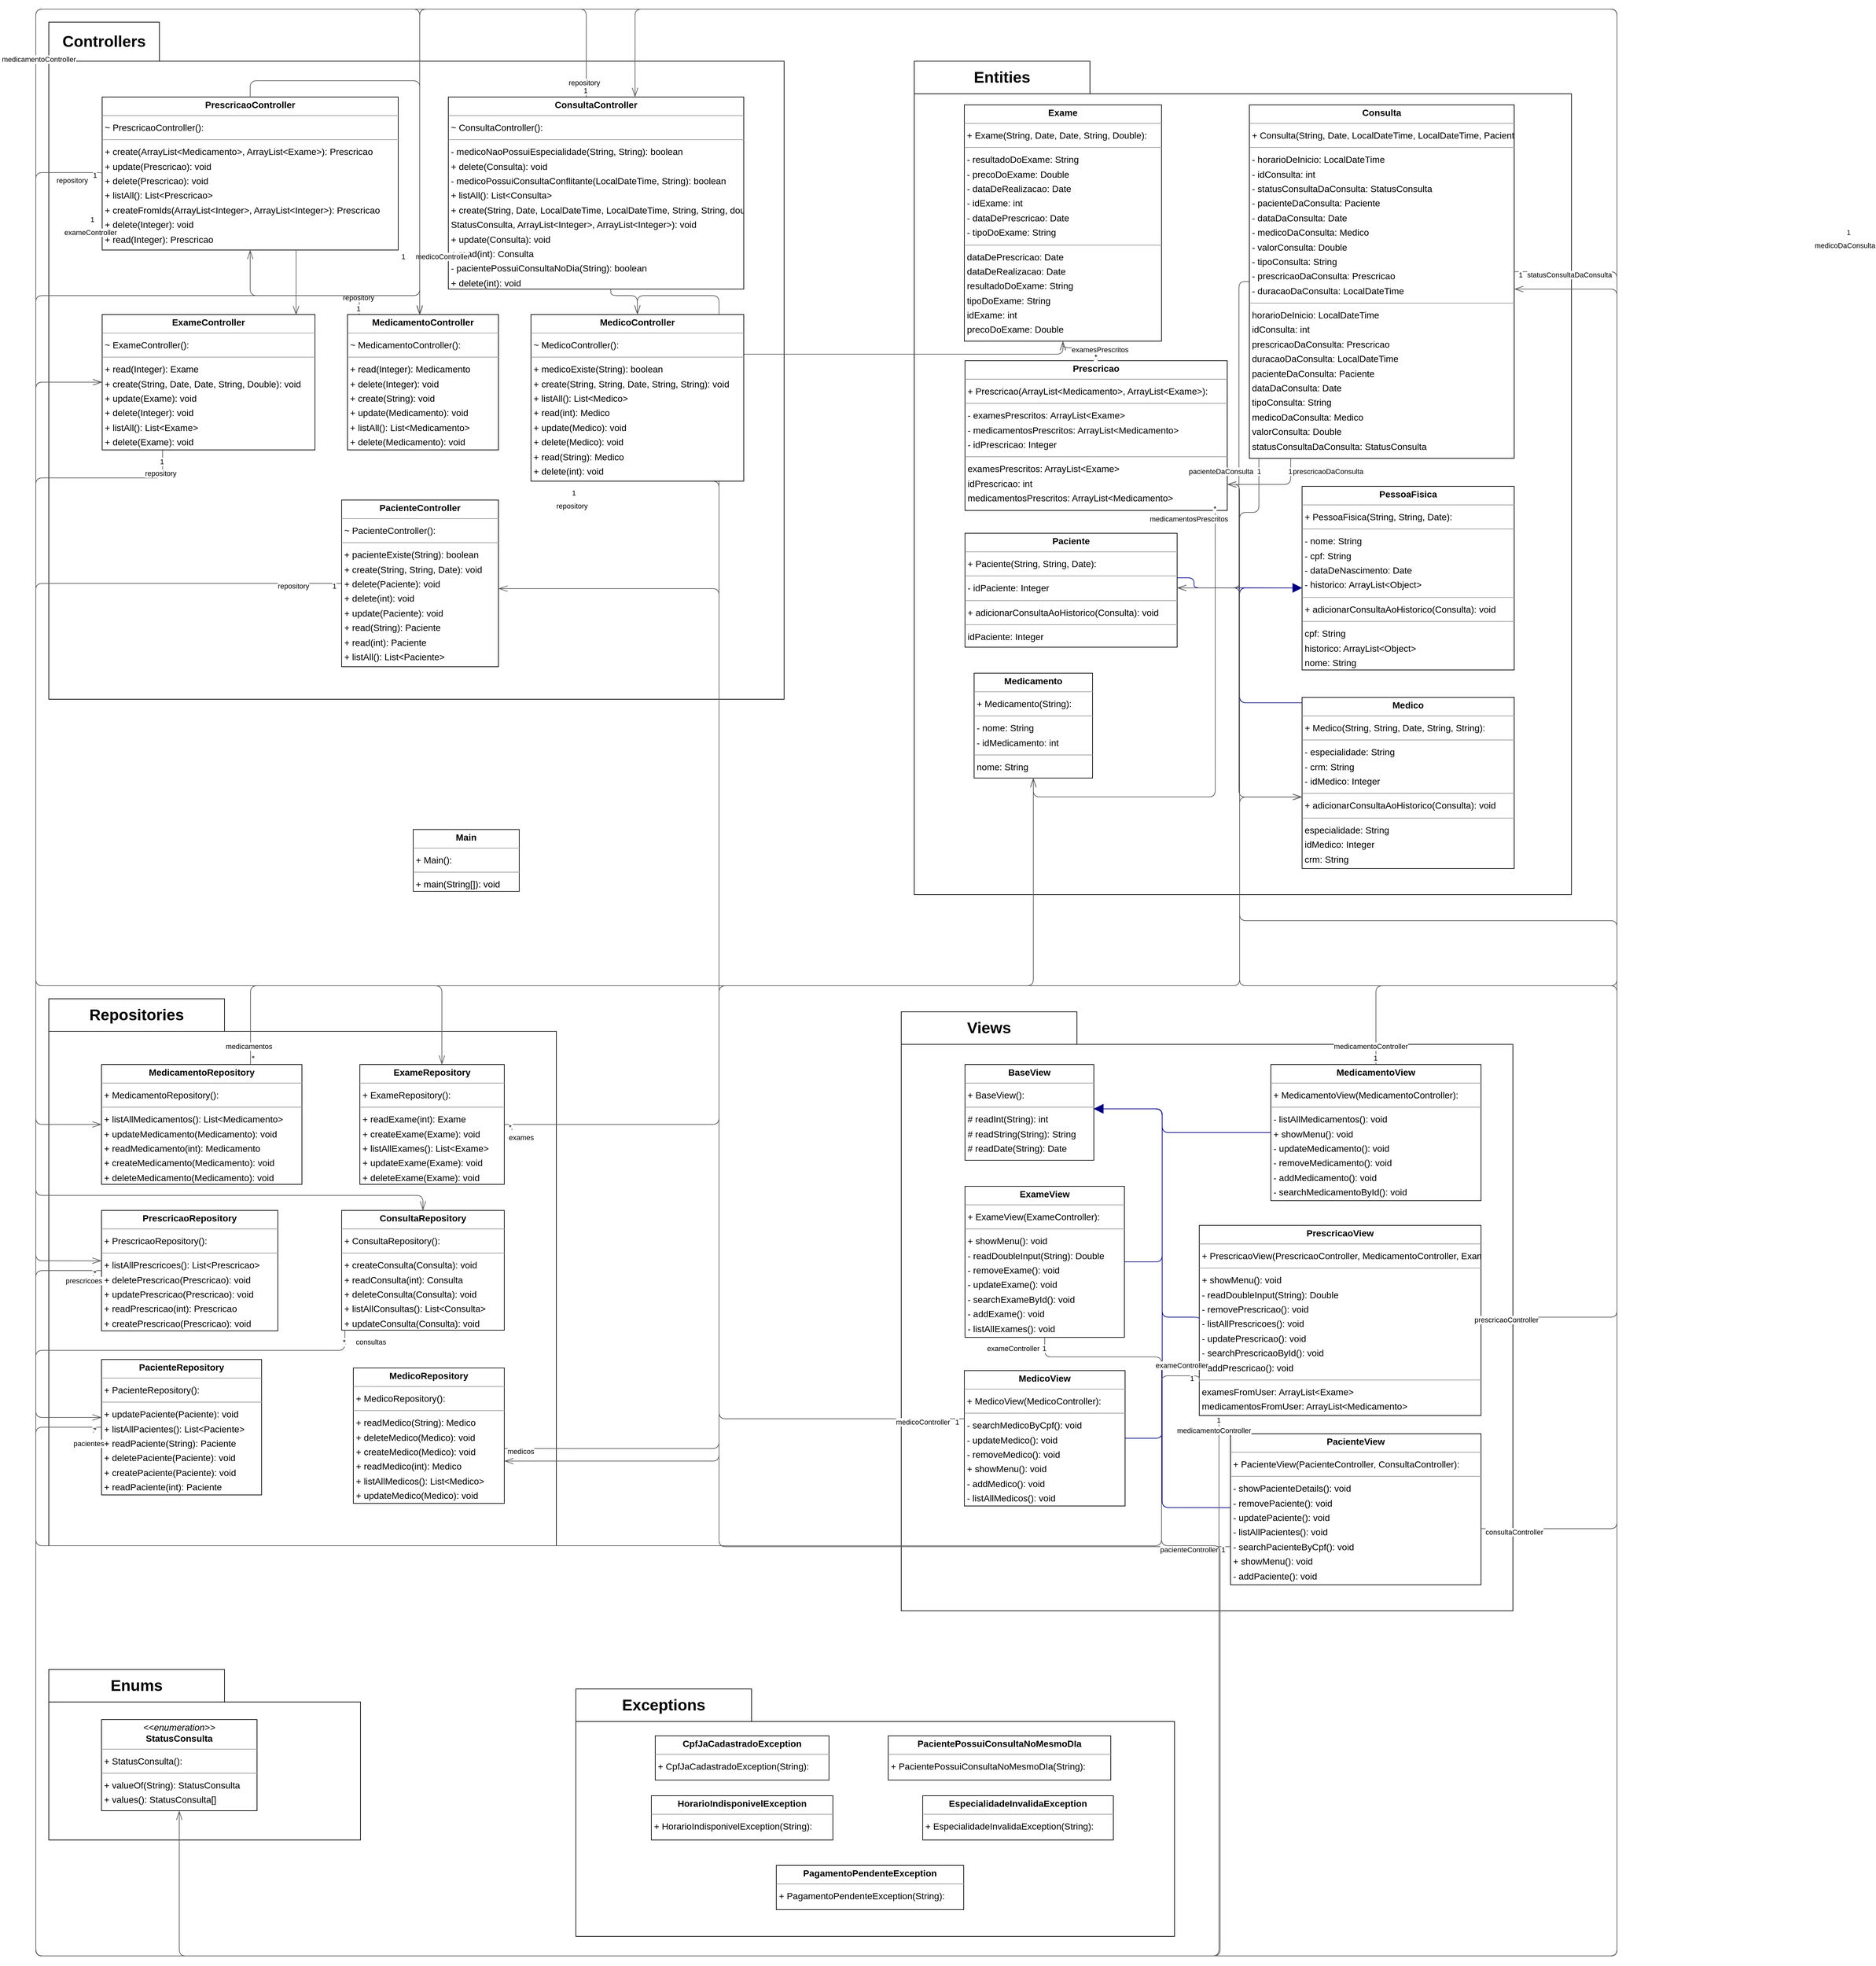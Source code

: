 <mxfile version="26.0.11">
  <diagram id="KrRe8aqyr2L3FqvC5Tcy" name="Página-1">
    <mxGraphModel dx="4398" dy="2267" grid="1" gridSize="10" guides="1" tooltips="1" connect="1" arrows="1" fold="1" page="0" pageScale="1" pageWidth="827" pageHeight="1169" background="none" math="0" shadow="0">
      <root>
        <mxCell id="0" />
        <mxCell id="1" parent="0" />
        <mxCell id="30JF-nldkezfp1qGNIKy-17" value="&lt;span style=&quot;font-size: 24px;&quot;&gt;Enums&lt;/span&gt;" style="shape=folder;fontStyle=1;tabWidth=270;tabHeight=50;tabPosition=left;html=1;boundedLbl=1;labelInHeader=1;container=1;collapsible=0;whiteSpace=wrap;" parent="1" vertex="1">
          <mxGeometry x="-400" y="2390" width="479" height="262" as="geometry" />
        </mxCell>
        <mxCell id="30JF-nldkezfp1qGNIKy-18" value="" style="html=1;strokeColor=none;resizeWidth=1;resizeHeight=1;fillColor=none;part=1;connectable=0;allowArrows=0;deletable=0;whiteSpace=wrap;" parent="30JF-nldkezfp1qGNIKy-17" vertex="1">
          <mxGeometry width="479.0" height="183.4" relative="1" as="geometry">
            <mxPoint y="30" as="offset" />
          </mxGeometry>
        </mxCell>
        <mxCell id="30JF-nldkezfp1qGNIKy-15" value="&lt;span style=&quot;font-size: 24px;&quot;&gt;Exceptions&lt;/span&gt;" style="shape=folder;fontStyle=1;tabWidth=270;tabHeight=50;tabPosition=left;html=1;boundedLbl=1;labelInHeader=1;container=1;collapsible=0;whiteSpace=wrap;" parent="1" vertex="1">
          <mxGeometry x="410" y="2420" width="920" height="380" as="geometry" />
        </mxCell>
        <mxCell id="30JF-nldkezfp1qGNIKy-16" value="" style="html=1;strokeColor=none;resizeWidth=1;resizeHeight=1;fillColor=none;part=1;connectable=0;allowArrows=0;deletable=0;whiteSpace=wrap;" parent="30JF-nldkezfp1qGNIKy-15" vertex="1">
          <mxGeometry width="920.0" height="266.0" relative="1" as="geometry">
            <mxPoint y="30" as="offset" />
          </mxGeometry>
        </mxCell>
        <mxCell id="30JF-nldkezfp1qGNIKy-13" value="&lt;span style=&quot;font-size: 24px;&quot;&gt;Views&lt;/span&gt;" style="shape=folder;fontStyle=1;tabWidth=270;tabHeight=50;tabPosition=left;html=1;boundedLbl=1;labelInHeader=1;container=1;collapsible=0;whiteSpace=wrap;" parent="1" vertex="1">
          <mxGeometry x="910" y="1380" width="940" height="920" as="geometry" />
        </mxCell>
        <mxCell id="30JF-nldkezfp1qGNIKy-14" value="" style="html=1;strokeColor=none;resizeWidth=1;resizeHeight=1;fillColor=none;part=1;connectable=0;allowArrows=0;deletable=0;whiteSpace=wrap;" parent="30JF-nldkezfp1qGNIKy-13" vertex="1">
          <mxGeometry width="940" height="644" relative="1" as="geometry">
            <mxPoint y="30" as="offset" />
          </mxGeometry>
        </mxCell>
        <mxCell id="30JF-nldkezfp1qGNIKy-11" value="&lt;span style=&quot;font-size: 24px;&quot;&gt;Repositories&lt;/span&gt;" style="shape=folder;fontStyle=1;tabWidth=270;tabHeight=50;tabPosition=left;html=1;boundedLbl=1;labelInHeader=1;container=1;collapsible=0;whiteSpace=wrap;" parent="1" vertex="1">
          <mxGeometry x="-400" y="1360" width="780" height="840" as="geometry" />
        </mxCell>
        <mxCell id="30JF-nldkezfp1qGNIKy-12" value="" style="html=1;strokeColor=none;resizeWidth=1;resizeHeight=1;fillColor=none;part=1;connectable=0;allowArrows=0;deletable=0;whiteSpace=wrap;" parent="30JF-nldkezfp1qGNIKy-11" vertex="1">
          <mxGeometry width="780" height="588" relative="1" as="geometry">
            <mxPoint y="30" as="offset" />
          </mxGeometry>
        </mxCell>
        <mxCell id="30JF-nldkezfp1qGNIKy-6" value="&lt;font style=&quot;font-size: 24px;&quot;&gt;Entities&lt;/font&gt;" style="shape=folder;fontStyle=1;tabWidth=270;tabHeight=50;tabPosition=left;html=1;boundedLbl=1;labelInHeader=1;container=1;collapsible=0;whiteSpace=wrap;" parent="1" vertex="1">
          <mxGeometry x="930" y="-80" width="1010" height="1280" as="geometry" />
        </mxCell>
        <mxCell id="30JF-nldkezfp1qGNIKy-7" value="" style="html=1;strokeColor=none;resizeWidth=1;resizeHeight=1;fillColor=none;part=1;connectable=0;allowArrows=0;deletable=0;whiteSpace=wrap;" parent="30JF-nldkezfp1qGNIKy-6" vertex="1">
          <mxGeometry width="1010" height="896" relative="1" as="geometry">
            <mxPoint y="30" as="offset" />
          </mxGeometry>
        </mxCell>
        <mxCell id="node15" value="&lt;p style=&quot;margin:0px;margin-top:4px;text-align:center;&quot;&gt;&lt;b&gt;Medicamento&lt;/b&gt;&lt;/p&gt;&lt;hr size=&quot;1&quot;/&gt;&lt;p style=&quot;margin:0 0 0 4px;line-height:1.6;&quot;&gt;+ Medicamento(String): &lt;/p&gt;&lt;hr size=&quot;1&quot;/&gt;&lt;p style=&quot;margin:0 0 0 4px;line-height:1.6;&quot;&gt;- nome: String&lt;br/&gt;- idMedicamento: int&lt;/p&gt;&lt;hr size=&quot;1&quot;/&gt;&lt;p style=&quot;margin:0 0 0 4px;line-height:1.6;&quot;&gt; nome: String&lt;br/&gt; idMedicamento: int&lt;/p&gt;" style="verticalAlign=top;align=left;overflow=fill;fontSize=14;fontFamily=Helvetica;html=1;rounded=0;shadow=0;comic=0;labelBackgroundColor=none;strokeWidth=1;" parent="30JF-nldkezfp1qGNIKy-6" vertex="1">
          <mxGeometry x="92" y="940" width="182" height="161" as="geometry" />
        </mxCell>
        <mxCell id="edge75" value="" style="html=1;rounded=1;edgeStyle=orthogonalEdgeStyle;dashed=0;startArrow=diamondThinstartSize=12;endArrow=openThin;endSize=12;strokeColor=#595959;exitX=0.000;exitY=0.500;exitDx=0;exitDy=0;entryX=0.000;entryY=0.582;entryDx=0;entryDy=0;" parent="30JF-nldkezfp1qGNIKy-6" source="node27" target="node9" edge="1">
          <mxGeometry width="50" height="50" relative="1" as="geometry">
            <Array as="points">
              <mxPoint x="499" y="339" />
              <mxPoint x="499" y="1130" />
            </Array>
          </mxGeometry>
        </mxCell>
        <mxCell id="label450" value="1" style="edgeLabel;resizable=0;html=1;align=left;verticalAlign=top;strokeColor=default;" parent="edge75" vertex="1" connectable="0">
          <mxGeometry x="1431" y="250" as="geometry" />
        </mxCell>
        <mxCell id="label454" value="1" style="edgeLabel;resizable=0;html=1;align=left;verticalAlign=top;strokeColor=default;" parent="edge75" vertex="1" connectable="0">
          <mxGeometry x="1431" y="250" as="geometry" />
        </mxCell>
        <mxCell id="label455" value="medicoDaConsulta" style="edgeLabel;resizable=0;html=1;align=left;verticalAlign=top;strokeColor=default;" parent="edge75" vertex="1" connectable="0">
          <mxGeometry x="1382" y="270" as="geometry" />
        </mxCell>
        <mxCell id="30JF-nldkezfp1qGNIKy-4" value="&lt;font style=&quot;font-size: 24px;&quot;&gt;Controllers&lt;/font&gt;" style="shape=folder;fontStyle=1;tabWidth=170;tabHeight=60;tabPosition=left;html=1;boundedLbl=1;labelInHeader=1;container=1;collapsible=0;whiteSpace=wrap;" parent="1" vertex="1">
          <mxGeometry x="-400" y="-140" width="1130" height="1040" as="geometry" />
        </mxCell>
        <mxCell id="30JF-nldkezfp1qGNIKy-5" value="" style="html=1;strokeColor=none;resizeWidth=1;resizeHeight=1;fillColor=none;part=1;connectable=0;allowArrows=0;deletable=0;whiteSpace=wrap;" parent="30JF-nldkezfp1qGNIKy-4" vertex="1">
          <mxGeometry width="1130" height="728.0" relative="1" as="geometry">
            <mxPoint y="30" as="offset" />
          </mxGeometry>
        </mxCell>
        <mxCell id="node18" value="&lt;p style=&quot;margin:0px;margin-top:4px;text-align:center;&quot;&gt;&lt;b&gt;BaseView&lt;/b&gt;&lt;/p&gt;&lt;hr size=&quot;1&quot;/&gt;&lt;p style=&quot;margin:0 0 0 4px;line-height:1.6;&quot;&gt;+ BaseView(): &lt;/p&gt;&lt;hr size=&quot;1&quot;/&gt;&lt;p style=&quot;margin:0 0 0 4px;line-height:1.6;&quot;&gt;# readInt(String): int&lt;br/&gt;# readString(String): String&lt;br/&gt;# readDate(String): Date&lt;/p&gt;" style="verticalAlign=top;align=left;overflow=fill;fontSize=14;fontFamily=Helvetica;html=1;rounded=0;shadow=0;comic=0;labelBackgroundColor=none;strokeWidth=1;" parent="1" vertex="1">
          <mxGeometry x="1008" y="1461" width="198" height="147" as="geometry" />
        </mxCell>
        <mxCell id="node27" value="&lt;p style=&quot;margin:0px;margin-top:4px;text-align:center;&quot;&gt;&lt;b&gt;Consulta&lt;/b&gt;&lt;/p&gt;&lt;hr size=&quot;1&quot;/&gt;&lt;p style=&quot;margin:0 0 0 4px;line-height:1.6;&quot;&gt;+ Consulta(String, Date, LocalDateTime, LocalDateTime, Paciente, Medico, Double, Prescricao, StatusConsulta): &lt;/p&gt;&lt;hr size=&quot;1&quot;/&gt;&lt;p style=&quot;margin:0 0 0 4px;line-height:1.6;&quot;&gt;- horarioDeInicio: LocalDateTime&lt;br/&gt;- idConsulta: int&lt;br/&gt;- statusConsultaDaConsulta: StatusConsulta&lt;br/&gt;- pacienteDaConsulta: Paciente&lt;br/&gt;- dataDaConsulta: Date&lt;br/&gt;- medicoDaConsulta: Medico&lt;br/&gt;- valorConsulta: Double&lt;br/&gt;- tipoConsulta: String&lt;br/&gt;- prescricaoDaConsulta: Prescricao&lt;br/&gt;- duracaoDaConsulta: LocalDateTime&lt;/p&gt;&lt;hr size=&quot;1&quot;/&gt;&lt;p style=&quot;margin:0 0 0 4px;line-height:1.6;&quot;&gt; horarioDeInicio: LocalDateTime&lt;br/&gt; idConsulta: int&lt;br/&gt; prescricaoDaConsulta: Prescricao&lt;br/&gt; duracaoDaConsulta: LocalDateTime&lt;br/&gt; pacienteDaConsulta: Paciente&lt;br/&gt; dataDaConsulta: Date&lt;br/&gt; tipoConsulta: String&lt;br/&gt; medicoDaConsulta: Medico&lt;br/&gt; valorConsulta: Double&lt;br/&gt; statusConsultaDaConsulta: StatusConsulta&lt;/p&gt;" style="verticalAlign=top;align=left;overflow=fill;fontSize=14;fontFamily=Helvetica;html=1;rounded=0;shadow=0;comic=0;labelBackgroundColor=none;strokeWidth=1;" parent="1" vertex="1">
          <mxGeometry x="1445" y="-13" width="407" height="543" as="geometry" />
        </mxCell>
        <mxCell id="node16" value="&lt;p style=&quot;margin:0px;margin-top:4px;text-align:center;&quot;&gt;&lt;b&gt;ConsultaRepository&lt;/b&gt;&lt;/p&gt;&lt;hr size=&quot;1&quot;/&gt;&lt;p style=&quot;margin:0 0 0 4px;line-height:1.6;&quot;&gt;+ ConsultaRepository(): &lt;/p&gt;&lt;hr size=&quot;1&quot;/&gt;&lt;p style=&quot;margin:0 0 0 4px;line-height:1.6;&quot;&gt;+ createConsulta(Consulta): void&lt;br/&gt;+ readConsulta(int): Consulta&lt;br/&gt;+ deleteConsulta(Consulta): void&lt;br/&gt;+ listAllConsultas(): List&amp;lt;Consulta&amp;gt;&lt;br/&gt;+ updateConsulta(Consulta): void&lt;/p&gt;" style="verticalAlign=top;align=left;overflow=fill;fontSize=14;fontFamily=Helvetica;html=1;rounded=0;shadow=0;comic=0;labelBackgroundColor=none;strokeWidth=1;" parent="1" vertex="1">
          <mxGeometry x="50" y="1685" width="250" height="184" as="geometry" />
        </mxCell>
        <mxCell id="node1" value="&lt;p style=&quot;margin:0px;margin-top:4px;text-align:center;&quot;&gt;&lt;b&gt;CpfJaCadastradoException&lt;/b&gt;&lt;/p&gt;&lt;hr size=&quot;1&quot;/&gt;&lt;p style=&quot;margin:0 0 0 4px;line-height:1.6;&quot;&gt;+ CpfJaCadastradoException(String): &lt;/p&gt;" style="verticalAlign=top;align=left;overflow=fill;fontSize=14;fontFamily=Helvetica;html=1;rounded=0;shadow=0;comic=0;labelBackgroundColor=none;strokeWidth=1;" parent="1" vertex="1">
          <mxGeometry x="532" y="2492" width="267" height="68" as="geometry" />
        </mxCell>
        <mxCell id="node7" value="&lt;p style=&quot;margin:0px;margin-top:4px;text-align:center;&quot;&gt;&lt;b&gt;EspecialidadeInvalidaException&lt;/b&gt;&lt;/p&gt;&lt;hr size=&quot;1&quot;/&gt;&lt;p style=&quot;margin:0 0 0 4px;line-height:1.6;&quot;&gt;+ EspecialidadeInvalidaException(String): &lt;/p&gt;" style="verticalAlign=top;align=left;overflow=fill;fontSize=14;fontFamily=Helvetica;html=1;rounded=0;shadow=0;comic=0;labelBackgroundColor=none;strokeWidth=1;" parent="1" vertex="1">
          <mxGeometry x="943" y="2584" width="293" height="68" as="geometry" />
        </mxCell>
        <mxCell id="node24" value="&lt;p style=&quot;margin:0px;margin-top:4px;text-align:center;&quot;&gt;&lt;b&gt;Exame&lt;/b&gt;&lt;/p&gt;&lt;hr size=&quot;1&quot;/&gt;&lt;p style=&quot;margin:0 0 0 4px;line-height:1.6;&quot;&gt;+ Exame(String, Date, Date, String, Double): &lt;/p&gt;&lt;hr size=&quot;1&quot;/&gt;&lt;p style=&quot;margin:0 0 0 4px;line-height:1.6;&quot;&gt;- resultadoDoExame: String&lt;br/&gt;- precoDoExame: Double&lt;br/&gt;- dataDeRealizacao: Date&lt;br/&gt;- idExame: int&lt;br/&gt;- dataDePrescricao: Date&lt;br/&gt;- tipoDoExame: String&lt;/p&gt;&lt;hr size=&quot;1&quot;/&gt;&lt;p style=&quot;margin:0 0 0 4px;line-height:1.6;&quot;&gt; dataDePrescricao: Date&lt;br/&gt; dataDeRealizacao: Date&lt;br/&gt; resultadoDoExame: String&lt;br/&gt; tipoDoExame: String&lt;br/&gt; idExame: int&lt;br/&gt; precoDoExame: Double&lt;/p&gt;" style="verticalAlign=top;align=left;overflow=fill;fontSize=14;fontFamily=Helvetica;html=1;rounded=0;shadow=0;comic=0;labelBackgroundColor=none;strokeWidth=1;" parent="1" vertex="1">
          <mxGeometry x="1007" y="-13" width="303" height="363" as="geometry" />
        </mxCell>
        <mxCell id="node31" value="&lt;p style=&quot;margin:0px;margin-top:4px;text-align:center;&quot;&gt;&lt;b&gt;ExameRepository&lt;/b&gt;&lt;/p&gt;&lt;hr size=&quot;1&quot;/&gt;&lt;p style=&quot;margin:0 0 0 4px;line-height:1.6;&quot;&gt;+ ExameRepository(): &lt;/p&gt;&lt;hr size=&quot;1&quot;/&gt;&lt;p style=&quot;margin:0 0 0 4px;line-height:1.6;&quot;&gt;+ readExame(int): Exame&lt;br/&gt;+ createExame(Exame): void&lt;br/&gt;+ listAllExames(): List&amp;lt;Exame&amp;gt;&lt;br/&gt;+ updateExame(Exame): void&lt;br/&gt;+ deleteExame(Exame): void&lt;/p&gt;" style="verticalAlign=top;align=left;overflow=fill;fontSize=14;fontFamily=Helvetica;html=1;rounded=0;shadow=0;comic=0;labelBackgroundColor=none;strokeWidth=1;" parent="1" vertex="1">
          <mxGeometry x="78" y="1461" width="222" height="184" as="geometry" />
        </mxCell>
        <mxCell id="node10" value="&lt;p style=&quot;margin:0px;margin-top:4px;text-align:center;&quot;&gt;&lt;b&gt;ExameView&lt;/b&gt;&lt;/p&gt;&lt;hr size=&quot;1&quot;/&gt;&lt;p style=&quot;margin:0 0 0 4px;line-height:1.6;&quot;&gt;+ ExameView(ExameController): &lt;/p&gt;&lt;hr size=&quot;1&quot;/&gt;&lt;p style=&quot;margin:0 0 0 4px;line-height:1.6;&quot;&gt;+ showMenu(): void&lt;br/&gt;- readDoubleInput(String): Double&lt;br/&gt;- removeExame(): void&lt;br/&gt;- updateExame(): void&lt;br/&gt;- searchExameById(): void&lt;br/&gt;- addExame(): void&lt;br/&gt;- listAllExames(): void&lt;/p&gt;" style="verticalAlign=top;align=left;overflow=fill;fontSize=14;fontFamily=Helvetica;html=1;rounded=0;shadow=0;comic=0;labelBackgroundColor=none;strokeWidth=1;" parent="1" vertex="1">
          <mxGeometry x="1008" y="1648" width="245" height="232" as="geometry" />
        </mxCell>
        <mxCell id="node23" value="&lt;p style=&quot;margin:0px;margin-top:4px;text-align:center;&quot;&gt;&lt;b&gt;HorarioIndisponivelException&lt;/b&gt;&lt;/p&gt;&lt;hr size=&quot;1&quot;/&gt;&lt;p style=&quot;margin:0 0 0 4px;line-height:1.6;&quot;&gt;+ HorarioIndisponivelException(String): &lt;/p&gt;" style="verticalAlign=top;align=left;overflow=fill;fontSize=14;fontFamily=Helvetica;html=1;rounded=0;shadow=0;comic=0;labelBackgroundColor=none;strokeWidth=1;" parent="1" vertex="1">
          <mxGeometry x="526" y="2584" width="279" height="68" as="geometry" />
        </mxCell>
        <mxCell id="node0" value="&lt;p style=&quot;margin:0px;margin-top:4px;text-align:center;&quot;&gt;&lt;b&gt;Main&lt;/b&gt;&lt;/p&gt;&lt;hr size=&quot;1&quot;/&gt;&lt;p style=&quot;margin:0 0 0 4px;line-height:1.6;&quot;&gt;+ Main(): &lt;/p&gt;&lt;hr size=&quot;1&quot;/&gt;&lt;p style=&quot;margin:0 0 0 4px;line-height:1.6;&quot;&gt;+ main(String[]): void&lt;/p&gt;" style="verticalAlign=top;align=left;overflow=fill;fontSize=14;fontFamily=Helvetica;html=1;rounded=0;shadow=0;comic=0;labelBackgroundColor=none;strokeWidth=1;" parent="1" vertex="1">
          <mxGeometry x="160" y="1100" width="163" height="95" as="geometry" />
        </mxCell>
        <mxCell id="node29" value="&lt;p style=&quot;margin:0px;margin-top:4px;text-align:center;&quot;&gt;&lt;b&gt;MedicamentoRepository&lt;/b&gt;&lt;/p&gt;&lt;hr size=&quot;1&quot;/&gt;&lt;p style=&quot;margin:0 0 0 4px;line-height:1.6;&quot;&gt;+ MedicamentoRepository(): &lt;/p&gt;&lt;hr size=&quot;1&quot;/&gt;&lt;p style=&quot;margin:0 0 0 4px;line-height:1.6;&quot;&gt;+ listAllMedicamentos(): List&amp;lt;Medicamento&amp;gt;&lt;br/&gt;+ updateMedicamento(Medicamento): void&lt;br/&gt;+ readMedicamento(int): Medicamento&lt;br/&gt;+ createMedicamento(Medicamento): void&lt;br/&gt;+ deleteMedicamento(Medicamento): void&lt;/p&gt;" style="verticalAlign=top;align=left;overflow=fill;fontSize=14;fontFamily=Helvetica;html=1;rounded=0;shadow=0;comic=0;labelBackgroundColor=none;strokeWidth=1;" parent="1" vertex="1">
          <mxGeometry x="-319" y="1461" width="308" height="184" as="geometry" />
        </mxCell>
        <mxCell id="node13" value="&lt;p style=&quot;margin:0px;margin-top:4px;text-align:center;&quot;&gt;&lt;b&gt;MedicamentoView&lt;/b&gt;&lt;/p&gt;&lt;hr size=&quot;1&quot;/&gt;&lt;p style=&quot;margin:0 0 0 4px;line-height:1.6;&quot;&gt;+ MedicamentoView(MedicamentoController): &lt;/p&gt;&lt;hr size=&quot;1&quot;/&gt;&lt;p style=&quot;margin:0 0 0 4px;line-height:1.6;&quot;&gt;- listAllMedicamentos(): void&lt;br/&gt;+ showMenu(): void&lt;br/&gt;- updateMedicamento(): void&lt;br/&gt;- removeMedicamento(): void&lt;br/&gt;- addMedicamento(): void&lt;br/&gt;- searchMedicamentoById(): void&lt;/p&gt;" style="verticalAlign=top;align=left;overflow=fill;fontSize=14;fontFamily=Helvetica;html=1;rounded=0;shadow=0;comic=0;labelBackgroundColor=none;strokeWidth=1;" parent="1" vertex="1">
          <mxGeometry x="1478" y="1461" width="323" height="209" as="geometry" />
        </mxCell>
        <mxCell id="node9" value="&lt;p style=&quot;margin:0px;margin-top:4px;text-align:center;&quot;&gt;&lt;b&gt;Medico&lt;/b&gt;&lt;/p&gt;&lt;hr size=&quot;1&quot;/&gt;&lt;p style=&quot;margin:0 0 0 4px;line-height:1.6;&quot;&gt;+ Medico(String, String, Date, String, String): &lt;/p&gt;&lt;hr size=&quot;1&quot;/&gt;&lt;p style=&quot;margin:0 0 0 4px;line-height:1.6;&quot;&gt;- especialidade: String&lt;br/&gt;- crm: String&lt;br/&gt;- idMedico: Integer&lt;/p&gt;&lt;hr size=&quot;1&quot;/&gt;&lt;p style=&quot;margin:0 0 0 4px;line-height:1.6;&quot;&gt;+ adicionarConsultaAoHistorico(Consulta): void&lt;/p&gt;&lt;hr size=&quot;1&quot;/&gt;&lt;p style=&quot;margin:0 0 0 4px;line-height:1.6;&quot;&gt; especialidade: String&lt;br/&gt; idMedico: Integer&lt;br/&gt; crm: String&lt;/p&gt;" style="verticalAlign=top;align=left;overflow=fill;fontSize=14;fontFamily=Helvetica;html=1;rounded=0;shadow=0;comic=0;labelBackgroundColor=none;strokeWidth=1;" parent="1" vertex="1">
          <mxGeometry x="1526" y="897" width="326" height="263" as="geometry" />
        </mxCell>
        <mxCell id="node3" value="&lt;p style=&quot;margin:0px;margin-top:4px;text-align:center;&quot;&gt;&lt;b&gt;MedicoRepository&lt;/b&gt;&lt;/p&gt;&lt;hr size=&quot;1&quot;/&gt;&lt;p style=&quot;margin:0 0 0 4px;line-height:1.6;&quot;&gt;+ MedicoRepository(): &lt;/p&gt;&lt;hr size=&quot;1&quot;/&gt;&lt;p style=&quot;margin:0 0 0 4px;line-height:1.6;&quot;&gt;+ readMedico(String): Medico&lt;br/&gt;+ deleteMedico(Medico): void&lt;br/&gt;+ createMedico(Medico): void&lt;br/&gt;+ readMedico(int): Medico&lt;br/&gt;+ listAllMedicos(): List&amp;lt;Medico&amp;gt;&lt;br/&gt;+ updateMedico(Medico): void&lt;/p&gt;" style="verticalAlign=top;align=left;overflow=fill;fontSize=14;fontFamily=Helvetica;html=1;rounded=0;shadow=0;comic=0;labelBackgroundColor=none;strokeWidth=1;" parent="1" vertex="1">
          <mxGeometry x="68" y="1927" width="232" height="208" as="geometry" />
        </mxCell>
        <mxCell id="node25" value="&lt;p style=&quot;margin:0px;margin-top:4px;text-align:center;&quot;&gt;&lt;b&gt;MedicoView&lt;/b&gt;&lt;/p&gt;&lt;hr size=&quot;1&quot;/&gt;&lt;p style=&quot;margin:0 0 0 4px;line-height:1.6;&quot;&gt;+ MedicoView(MedicoController): &lt;/p&gt;&lt;hr size=&quot;1&quot;/&gt;&lt;p style=&quot;margin:0 0 0 4px;line-height:1.6;&quot;&gt;- searchMedicoByCpf(): void&lt;br/&gt;- updateMedico(): void&lt;br/&gt;- removeMedico(): void&lt;br/&gt;+ showMenu(): void&lt;br/&gt;- addMedico(): void&lt;br/&gt;- listAllMedicos(): void&lt;/p&gt;" style="verticalAlign=top;align=left;overflow=fill;fontSize=14;fontFamily=Helvetica;html=1;rounded=0;shadow=0;comic=0;labelBackgroundColor=none;strokeWidth=1;" parent="1" vertex="1">
          <mxGeometry x="1007" y="1931" width="247" height="208" as="geometry" />
        </mxCell>
        <mxCell id="node22" value="&lt;p style=&quot;margin:0px;margin-top:4px;text-align:center;&quot;&gt;&lt;b&gt;Paciente&lt;/b&gt;&lt;/p&gt;&lt;hr size=&quot;1&quot;/&gt;&lt;p style=&quot;margin:0 0 0 4px;line-height:1.6;&quot;&gt;+ Paciente(String, String, Date): &lt;/p&gt;&lt;hr size=&quot;1&quot;/&gt;&lt;p style=&quot;margin:0 0 0 4px;line-height:1.6;&quot;&gt;- idPaciente: Integer&lt;/p&gt;&lt;hr size=&quot;1&quot;/&gt;&lt;p style=&quot;margin:0 0 0 4px;line-height:1.6;&quot;&gt;+ adicionarConsultaAoHistorico(Consulta): void&lt;/p&gt;&lt;hr size=&quot;1&quot;/&gt;&lt;p style=&quot;margin:0 0 0 4px;line-height:1.6;&quot;&gt; idPaciente: Integer&lt;/p&gt;" style="verticalAlign=top;align=left;overflow=fill;fontSize=14;fontFamily=Helvetica;html=1;rounded=0;shadow=0;comic=0;labelBackgroundColor=none;strokeWidth=1;" parent="1" vertex="1">
          <mxGeometry x="1008" y="645" width="326" height="175" as="geometry" />
        </mxCell>
        <mxCell id="node14" value="&lt;p style=&quot;margin:0px;margin-top:4px;text-align:center;&quot;&gt;&lt;b&gt;PacientePossuiConsultaNoMesmoDIa&lt;/b&gt;&lt;/p&gt;&lt;hr size=&quot;1&quot;/&gt;&lt;p style=&quot;margin:0 0 0 4px;line-height:1.6;&quot;&gt;+ PacientePossuiConsultaNoMesmoDIa(String): &lt;/p&gt;" style="verticalAlign=top;align=left;overflow=fill;fontSize=14;fontFamily=Helvetica;html=1;rounded=0;shadow=0;comic=0;labelBackgroundColor=none;strokeWidth=1;" parent="1" vertex="1">
          <mxGeometry x="890" y="2492" width="342" height="68" as="geometry" />
        </mxCell>
        <mxCell id="node8" value="&lt;p style=&quot;margin:0px;margin-top:4px;text-align:center;&quot;&gt;&lt;b&gt;PacienteRepository&lt;/b&gt;&lt;/p&gt;&lt;hr size=&quot;1&quot;/&gt;&lt;p style=&quot;margin:0 0 0 4px;line-height:1.6;&quot;&gt;+ PacienteRepository(): &lt;/p&gt;&lt;hr size=&quot;1&quot;/&gt;&lt;p style=&quot;margin:0 0 0 4px;line-height:1.6;&quot;&gt;+ updatePaciente(Paciente): void&lt;br/&gt;+ listAllPacientes(): List&amp;lt;Paciente&amp;gt;&lt;br/&gt;+ readPaciente(String): Paciente&lt;br/&gt;+ deletePaciente(Paciente): void&lt;br/&gt;+ createPaciente(Paciente): void&lt;br/&gt;+ readPaciente(int): Paciente&lt;/p&gt;" style="verticalAlign=top;align=left;overflow=fill;fontSize=14;fontFamily=Helvetica;html=1;rounded=0;shadow=0;comic=0;labelBackgroundColor=none;strokeWidth=1;" parent="1" vertex="1">
          <mxGeometry x="-319" y="1914" width="246" height="208" as="geometry" />
        </mxCell>
        <mxCell id="node19" value="&lt;p style=&quot;margin:0px;margin-top:4px;text-align:center;&quot;&gt;&lt;b&gt;PacienteView&lt;/b&gt;&lt;/p&gt;&lt;hr size=&quot;1&quot;/&gt;&lt;p style=&quot;margin:0 0 0 4px;line-height:1.6;&quot;&gt;+ PacienteView(PacienteController, ConsultaController): &lt;/p&gt;&lt;hr size=&quot;1&quot;/&gt;&lt;p style=&quot;margin:0 0 0 4px;line-height:1.6;&quot;&gt;- showPacienteDetails(): void&lt;br/&gt;- removePaciente(): void&lt;br/&gt;- updatePaciente(): void&lt;br/&gt;- listAllPacientes(): void&lt;br/&gt;- searchPacienteByCpf(): void&lt;br/&gt;+ showMenu(): void&lt;br/&gt;- addPaciente(): void&lt;/p&gt;" style="verticalAlign=top;align=left;overflow=fill;fontSize=14;fontFamily=Helvetica;html=1;rounded=0;shadow=0;comic=0;labelBackgroundColor=none;strokeWidth=1;" parent="1" vertex="1">
          <mxGeometry x="1416" y="2028" width="385" height="232" as="geometry" />
        </mxCell>
        <mxCell id="node30" value="&lt;p style=&quot;margin:0px;margin-top:4px;text-align:center;&quot;&gt;&lt;b&gt;PagamentoPendenteException&lt;/b&gt;&lt;/p&gt;&lt;hr size=&quot;1&quot;/&gt;&lt;p style=&quot;margin:0 0 0 4px;line-height:1.6;&quot;&gt;+ PagamentoPendenteException(String): &lt;/p&gt;" style="verticalAlign=top;align=left;overflow=fill;fontSize=14;fontFamily=Helvetica;html=1;rounded=0;shadow=0;comic=0;labelBackgroundColor=none;strokeWidth=1;" parent="1" vertex="1">
          <mxGeometry x="718" y="2691" width="288" height="68" as="geometry" />
        </mxCell>
        <mxCell id="node21" value="&lt;p style=&quot;margin:0px;margin-top:4px;text-align:center;&quot;&gt;&lt;b&gt;PessoaFisica&lt;/b&gt;&lt;/p&gt;&lt;hr size=&quot;1&quot;/&gt;&lt;p style=&quot;margin:0 0 0 4px;line-height:1.6;&quot;&gt;+ PessoaFisica(String, String, Date): &lt;/p&gt;&lt;hr size=&quot;1&quot;/&gt;&lt;p style=&quot;margin:0 0 0 4px;line-height:1.6;&quot;&gt;- nome: String&lt;br/&gt;- cpf: String&lt;br/&gt;- dataDeNascimento: Date&lt;br/&gt;- historico: ArrayList&amp;lt;Object&amp;gt;&lt;/p&gt;&lt;hr size=&quot;1&quot;/&gt;&lt;p style=&quot;margin:0 0 0 4px;line-height:1.6;&quot;&gt;+ adicionarConsultaAoHistorico(Consulta): void&lt;/p&gt;&lt;hr size=&quot;1&quot;/&gt;&lt;p style=&quot;margin:0 0 0 4px;line-height:1.6;&quot;&gt; cpf: String&lt;br/&gt; historico: ArrayList&amp;lt;Object&amp;gt;&lt;br/&gt; nome: String&lt;br/&gt; dataDeNascimento: Date&lt;/p&gt;" style="verticalAlign=top;align=left;overflow=fill;fontSize=14;fontFamily=Helvetica;html=1;rounded=0;shadow=0;comic=0;labelBackgroundColor=none;strokeWidth=1;" parent="1" vertex="1">
          <mxGeometry x="1526" y="573" width="326" height="282" as="geometry" />
        </mxCell>
        <mxCell id="node2" value="&lt;p style=&quot;margin:0px;margin-top:4px;text-align:center;&quot;&gt;&lt;b&gt;Prescricao&lt;/b&gt;&lt;/p&gt;&lt;hr size=&quot;1&quot;/&gt;&lt;p style=&quot;margin:0 0 0 4px;line-height:1.6;&quot;&gt;+ Prescricao(ArrayList&amp;lt;Medicamento&amp;gt;, ArrayList&amp;lt;Exame&amp;gt;): &lt;/p&gt;&lt;hr size=&quot;1&quot;/&gt;&lt;p style=&quot;margin:0 0 0 4px;line-height:1.6;&quot;&gt;- examesPrescritos: ArrayList&amp;lt;Exame&amp;gt;&lt;br/&gt;- medicamentosPrescritos: ArrayList&amp;lt;Medicamento&amp;gt;&lt;br/&gt;- idPrescricao: Integer&lt;/p&gt;&lt;hr size=&quot;1&quot;/&gt;&lt;p style=&quot;margin:0 0 0 4px;line-height:1.6;&quot;&gt; examesPrescritos: ArrayList&amp;lt;Exame&amp;gt;&lt;br/&gt; idPrescricao: int&lt;br/&gt; medicamentosPrescritos: ArrayList&amp;lt;Medicamento&amp;gt;&lt;/p&gt;" style="verticalAlign=top;align=left;overflow=fill;fontSize=14;fontFamily=Helvetica;html=1;rounded=0;shadow=0;comic=0;labelBackgroundColor=none;strokeWidth=1;" parent="1" vertex="1">
          <mxGeometry x="1008" y="380" width="403" height="230" as="geometry" />
        </mxCell>
        <mxCell id="node4" value="&lt;p style=&quot;margin:0px;margin-top:4px;text-align:center;&quot;&gt;&lt;b&gt;PrescricaoRepository&lt;/b&gt;&lt;/p&gt;&lt;hr size=&quot;1&quot;/&gt;&lt;p style=&quot;margin:0 0 0 4px;line-height:1.6;&quot;&gt;+ PrescricaoRepository(): &lt;/p&gt;&lt;hr size=&quot;1&quot;/&gt;&lt;p style=&quot;margin:0 0 0 4px;line-height:1.6;&quot;&gt;+ listAllPrescricoes(): List&amp;lt;Prescricao&amp;gt;&lt;br/&gt;+ deletePrescricao(Prescricao): void&lt;br/&gt;+ updatePrescricao(Prescricao): void&lt;br/&gt;+ readPrescricao(int): Prescricao&lt;br/&gt;+ createPrescricao(Prescricao): void&lt;/p&gt;" style="verticalAlign=top;align=left;overflow=fill;fontSize=14;fontFamily=Helvetica;html=1;rounded=0;shadow=0;comic=0;labelBackgroundColor=none;strokeWidth=1;" parent="1" vertex="1">
          <mxGeometry x="-319" y="1685" width="271" height="185" as="geometry" />
        </mxCell>
        <mxCell id="node26" value="&lt;p style=&quot;margin:0px;margin-top:4px;text-align:center;&quot;&gt;&lt;b&gt;PrescricaoView&lt;/b&gt;&lt;/p&gt;&lt;hr size=&quot;1&quot;/&gt;&lt;p style=&quot;margin:0 0 0 4px;line-height:1.6;&quot;&gt;+ PrescricaoView(PrescricaoController, MedicamentoController, ExameController): &lt;/p&gt;&lt;hr size=&quot;1&quot;/&gt;&lt;p style=&quot;margin:0 0 0 4px;line-height:1.6;&quot;&gt;+ showMenu(): void&lt;br/&gt;- readDoubleInput(String): Double&lt;br/&gt;- removePrescricao(): void&lt;br/&gt;- listAllPrescricoes(): void&lt;br/&gt;- updatePrescricao(): void&lt;br/&gt;- searchPrescricaoById(): void&lt;br/&gt;- addPrescricao(): void&lt;/p&gt;&lt;hr size=&quot;1&quot;/&gt;&lt;p style=&quot;margin:0 0 0 4px;line-height:1.6;&quot;&gt; examesFromUser: ArrayList&amp;lt;Exame&amp;gt;&lt;br/&gt; medicamentosFromUser: ArrayList&amp;lt;Medicamento&amp;gt;&lt;/p&gt;" style="verticalAlign=top;align=left;overflow=fill;fontSize=14;fontFamily=Helvetica;html=1;rounded=0;shadow=0;comic=0;labelBackgroundColor=none;strokeWidth=1;" parent="1" vertex="1">
          <mxGeometry x="1368" y="1708" width="433" height="292" as="geometry" />
        </mxCell>
        <mxCell id="node28" value="&lt;p style=&quot;margin:0px;margin-top:4px;text-align:center;&quot;&gt;&lt;i&gt;&amp;lt;&amp;lt;enumeration&amp;gt;&amp;gt;&lt;/i&gt;&lt;br/&gt;&lt;b&gt;StatusConsulta&lt;/b&gt;&lt;/p&gt;&lt;hr size=&quot;1&quot;/&gt;&lt;p style=&quot;margin:0 0 0 4px;line-height:1.6;&quot;&gt;+ StatusConsulta(): &lt;/p&gt;&lt;hr size=&quot;1&quot;/&gt;&lt;p style=&quot;margin:0 0 0 4px;line-height:1.6;&quot;&gt;+ valueOf(String): StatusConsulta&lt;br/&gt;+ values(): StatusConsulta[]&lt;/p&gt;" style="verticalAlign=top;align=left;overflow=fill;fontSize=14;fontFamily=Helvetica;html=1;rounded=0;shadow=0;comic=0;labelBackgroundColor=none;strokeWidth=1;" parent="1" vertex="1">
          <mxGeometry x="-319" y="2467" width="239" height="140" as="geometry" />
        </mxCell>
        <mxCell id="edge71" value="" style="html=1;rounded=1;edgeStyle=orthogonalEdgeStyle;dashed=0;startArrow=diamondThinstartSize=12;endArrow=openThin;endSize=12;strokeColor=#595959;exitX=0.036;exitY=1.000;exitDx=0;exitDy=0;" parent="1" source="node27" target="node22" edge="1">
          <mxGeometry width="50" height="50" relative="1" as="geometry">
            <Array as="points">
              <mxPoint x="1460" y="613" />
              <mxPoint x="1430" y="613" />
              <mxPoint x="1430" y="729" />
            </Array>
          </mxGeometry>
        </mxCell>
        <mxCell id="label426" value="1" style="edgeLabel;resizable=0;html=1;align=left;verticalAlign=top;strokeColor=default;" parent="edge71" vertex="1" connectable="0">
          <mxGeometry x="1455" y="537" as="geometry" />
        </mxCell>
        <mxCell id="label430" value="1" style="edgeLabel;resizable=0;html=1;align=left;verticalAlign=top;strokeColor=default;" parent="edge71" vertex="1" connectable="0">
          <mxGeometry x="1455" y="537" as="geometry" />
        </mxCell>
        <mxCell id="label431" value="pacienteDaConsulta" style="edgeLabel;resizable=0;html=1;align=left;verticalAlign=top;strokeColor=default;" parent="edge71" vertex="1" connectable="0">
          <mxGeometry x="1350" y="537" as="geometry" />
        </mxCell>
        <mxCell id="edge84" value="" style="html=1;rounded=1;edgeStyle=orthogonalEdgeStyle;dashed=0;startArrow=diamondThinstartSize=12;endArrow=openThin;endSize=12;strokeColor=#595959;exitX=0.156;exitY=1.000;exitDx=0;exitDy=0;" parent="1" source="node27" target="node2" edge="1">
          <mxGeometry width="50" height="50" relative="1" as="geometry">
            <Array as="points">
              <mxPoint x="1509" y="570" />
            </Array>
          </mxGeometry>
        </mxCell>
        <mxCell id="label504" value="1" style="edgeLabel;resizable=0;html=1;align=left;verticalAlign=top;strokeColor=default;" parent="edge84" vertex="1" connectable="0">
          <mxGeometry x="1503" y="537" as="geometry" />
        </mxCell>
        <mxCell id="label508" value="1" style="edgeLabel;resizable=0;html=1;align=left;verticalAlign=top;strokeColor=default;" parent="edge84" vertex="1" connectable="0">
          <mxGeometry x="1503" y="537" as="geometry" />
        </mxCell>
        <mxCell id="label509" value="prescricaoDaConsulta" style="edgeLabel;resizable=0;html=1;align=left;verticalAlign=top;strokeColor=default;" parent="edge84" vertex="1" connectable="0">
          <mxGeometry x="1510" y="537" as="geometry" />
        </mxCell>
        <mxCell id="edge25" value="" style="html=1;rounded=1;edgeStyle=orthogonalEdgeStyle;dashed=0;startArrow=diamondThinstartSize=12;endArrow=openThin;endSize=12;strokeColor=#595959;exitX=1.000;exitY=0.472;exitDx=0;exitDy=0;entryX=0.500;entryY=1.000;entryDx=0;entryDy=0;" parent="1" source="node27" target="node28" edge="1">
          <mxGeometry width="50" height="50" relative="1" as="geometry">
            <Array as="points">
              <mxPoint x="2010" y="243" />
              <mxPoint x="2010" y="2830" />
              <mxPoint x="-200" y="2830" />
            </Array>
          </mxGeometry>
        </mxCell>
        <mxCell id="label150" value="1" style="edgeLabel;resizable=0;html=1;align=left;verticalAlign=top;strokeColor=default;" parent="edge25" vertex="1" connectable="0">
          <mxGeometry x="1857" y="235" as="geometry" />
        </mxCell>
        <mxCell id="label154" value="1" style="edgeLabel;resizable=0;html=1;align=left;verticalAlign=top;strokeColor=default;" parent="edge25" vertex="1" connectable="0">
          <mxGeometry x="1857" y="235" as="geometry" />
        </mxCell>
        <mxCell id="label155" value="statusConsultaDaConsulta" style="edgeLabel;resizable=0;html=1;align=left;verticalAlign=top;strokeColor=default;" parent="edge25" vertex="1" connectable="0">
          <mxGeometry x="1870" y="235" as="geometry" />
        </mxCell>
        <mxCell id="edge3" value="" style="html=1;rounded=1;edgeStyle=orthogonalEdgeStyle;dashed=0;startArrow=diamondThinstartSize=12;endArrow=openThin;endSize=12;strokeColor=#595959;exitX=0.467;exitY=0.000;exitDx=0;exitDy=0;entryX=0.500;entryY=0.000;entryDx=0;entryDy=0;" parent="1" source="node6" target="node16" edge="1">
          <mxGeometry width="50" height="50" relative="1" as="geometry">
            <Array as="points">
              <mxPoint x="426" y="-160" />
              <mxPoint x="-420" y="-160" />
              <mxPoint x="-420" y="1662" />
              <mxPoint x="175" y="1662" />
            </Array>
          </mxGeometry>
        </mxCell>
        <mxCell id="label18" value="1" style="edgeLabel;resizable=0;html=1;align=left;verticalAlign=top;strokeColor=default;" parent="edge3" vertex="1" connectable="0">
          <mxGeometry x="420" y="-48" as="geometry" />
        </mxCell>
        <mxCell id="label22" value="1" style="edgeLabel;resizable=0;html=1;align=left;verticalAlign=top;strokeColor=default;" parent="edge3" vertex="1" connectable="0">
          <mxGeometry x="420" y="-48" as="geometry" />
        </mxCell>
        <mxCell id="label23" value="repository" style="edgeLabel;resizable=0;html=1;align=left;verticalAlign=top;strokeColor=default;" parent="edge3" vertex="1" connectable="0">
          <mxGeometry x="397" y="-60" as="geometry" />
        </mxCell>
        <mxCell id="edge91" value="" style="html=1;rounded=1;edgeStyle=orthogonalEdgeStyle;dashed=0;startArrow=diamondThinstartSize=12;endArrow=openThin;endSize=12;strokeColor=#595959;exitX=0.020;exitY=1.000;exitDx=0;exitDy=0;" parent="1" source="node16" target="node27" edge="1">
          <mxGeometry width="50" height="50" relative="1" as="geometry">
            <Array as="points">
              <mxPoint x="55" y="1900" />
              <mxPoint x="-420" y="1900" />
              <mxPoint x="-420" y="2830" />
              <mxPoint x="2010" y="2830" />
              <mxPoint x="2010" y="270" />
            </Array>
          </mxGeometry>
        </mxCell>
        <mxCell id="label546" value="1" style="edgeLabel;resizable=0;html=1;align=left;verticalAlign=top;strokeColor=default;" parent="edge91" vertex="1" connectable="0">
          <mxGeometry x="49" y="1874" as="geometry" />
        </mxCell>
        <mxCell id="label550" value="*" style="edgeLabel;resizable=0;html=1;align=left;verticalAlign=top;strokeColor=default;" parent="edge91" vertex="1" connectable="0">
          <mxGeometry x="50" y="1874" as="geometry" />
        </mxCell>
        <mxCell id="label551" value="consultas" style="edgeLabel;resizable=0;html=1;align=left;verticalAlign=top;strokeColor=default;" parent="edge91" vertex="1" connectable="0">
          <mxGeometry x="70" y="1874" as="geometry" />
        </mxCell>
        <mxCell id="edge76" value="" style="html=1;rounded=1;edgeStyle=orthogonalEdgeStyle;dashed=0;startArrow=diamondThinstartSize=12;endArrow=openThin;endSize=12;strokeColor=#595959;exitX=0.284;exitY=1.000;exitDx=0;exitDy=0;entryX=0.568;entryY=0.000;entryDx=0;entryDy=0;" parent="1" source="node12" target="node31" edge="1">
          <mxGeometry width="50" height="50" relative="1" as="geometry">
            <Array as="points">
              <mxPoint x="-225" y="560" />
              <mxPoint x="-420" y="560" />
              <mxPoint x="-420" y="1340" />
              <mxPoint x="204" y="1340" />
            </Array>
          </mxGeometry>
        </mxCell>
        <mxCell id="label456" value="1" style="edgeLabel;resizable=0;html=1;align=left;verticalAlign=top;strokeColor=default;" parent="edge76" vertex="1" connectable="0">
          <mxGeometry x="-231" y="522" as="geometry" />
        </mxCell>
        <mxCell id="label460" value="1" style="edgeLabel;resizable=0;html=1;align=left;verticalAlign=top;strokeColor=default;" parent="edge76" vertex="1" connectable="0">
          <mxGeometry x="-231" y="522" as="geometry" />
        </mxCell>
        <mxCell id="label461" value="repository" style="edgeLabel;resizable=0;html=1;align=left;verticalAlign=top;strokeColor=default;" parent="edge76" vertex="1" connectable="0">
          <mxGeometry x="-254" y="540" as="geometry" />
        </mxCell>
        <mxCell id="edge70" value="" style="html=1;rounded=1;edgeStyle=orthogonalEdgeStyle;dashed=0;startArrow=diamondThinstartSize=12;endArrow=openThin;endSize=12;strokeColor=#595959;exitX=1.000;exitY=0.500;exitDx=0;exitDy=0;entryX=0.500;entryY=1.000;entryDx=0;entryDy=0;" parent="1" source="node31" target="node24" edge="1">
          <mxGeometry width="50" height="50" relative="1" as="geometry">
            <Array as="points">
              <mxPoint x="630" y="1553" />
              <mxPoint x="630" y="370" />
              <mxPoint x="1159" y="370" />
            </Array>
          </mxGeometry>
        </mxCell>
        <mxCell id="label420" value="1" style="edgeLabel;resizable=0;html=1;align=left;verticalAlign=top;strokeColor=default;" parent="edge70" vertex="1" connectable="0">
          <mxGeometry x="305" y="1544" as="geometry" />
        </mxCell>
        <mxCell id="label424" value="*" style="edgeLabel;resizable=0;html=1;align=left;verticalAlign=top;strokeColor=default;" parent="edge70" vertex="1" connectable="0">
          <mxGeometry x="305" y="1544" as="geometry" />
        </mxCell>
        <mxCell id="label425" value="exames" style="edgeLabel;resizable=0;html=1;align=left;verticalAlign=top;strokeColor=default;" parent="edge70" vertex="1" connectable="0">
          <mxGeometry x="305" y="1560" as="geometry" />
        </mxCell>
        <mxCell id="edge13" value="" style="html=1;rounded=1;edgeStyle=orthogonalEdgeStyle;dashed=0;startArrow=none;endArrow=block;endSize=12;strokeColor=#000082;exitX=1.000;exitY=0.500;exitDx=0;exitDy=0;" parent="1" source="node10" target="node18" edge="1">
          <mxGeometry width="50" height="50" relative="1" as="geometry">
            <Array as="points">
              <mxPoint x="1311" y="1764" />
              <mxPoint x="1311" y="1529" />
            </Array>
          </mxGeometry>
        </mxCell>
        <mxCell id="edge69" value="" style="html=1;rounded=1;edgeStyle=orthogonalEdgeStyle;dashed=0;startArrow=diamondThinstartSize=12;endArrow=openThin;endSize=12;strokeColor=#595959;exitX=0.500;exitY=1.000;exitDx=0;exitDy=0;" parent="1" source="node10" target="node12" edge="1">
          <mxGeometry width="50" height="50" relative="1" as="geometry">
            <Array as="points">
              <mxPoint x="1131" y="1910" />
              <mxPoint x="1310" y="1910" />
              <mxPoint x="1310" y="2200" />
              <mxPoint x="-420" y="2200" />
              <mxPoint x="-420" y="413" />
            </Array>
            <mxPoint x="-50" y="540" as="targetPoint" />
          </mxGeometry>
        </mxCell>
        <mxCell id="label414" value="1" style="edgeLabel;resizable=0;html=1;align=left;verticalAlign=top;strokeColor=default;" parent="edge69" vertex="1" connectable="0">
          <mxGeometry x="1125" y="1884" as="geometry" />
        </mxCell>
        <mxCell id="label418" value="1" style="edgeLabel;resizable=0;html=1;align=left;verticalAlign=top;strokeColor=default;" parent="edge69" vertex="1" connectable="0">
          <mxGeometry x="1125" y="1884" as="geometry" />
        </mxCell>
        <mxCell id="label419" value="exameController" style="edgeLabel;resizable=0;html=1;align=left;verticalAlign=top;strokeColor=default;" parent="edge69" vertex="1" connectable="0">
          <mxGeometry x="1040" y="1884" as="geometry" />
        </mxCell>
        <mxCell id="edge89" value="" style="html=1;rounded=1;edgeStyle=orthogonalEdgeStyle;dashed=0;startArrow=diamondThinstartSize=12;endArrow=openThin;endSize=12;strokeColor=#595959;exitX=0.078;exitY=0.000;exitDx=0;exitDy=0;entryX=0.000;entryY=0.500;entryDx=0;entryDy=0;" parent="1" source="node5" target="node29" edge="1">
          <mxGeometry width="50" height="50" relative="1" as="geometry">
            <Array as="points">
              <mxPoint x="77" y="280" />
              <mxPoint x="-420" y="280" />
              <mxPoint x="-420" y="1553" />
            </Array>
          </mxGeometry>
        </mxCell>
        <mxCell id="label534" value="1" style="edgeLabel;resizable=0;html=1;align=left;verticalAlign=top;strokeColor=default;" parent="edge89" vertex="1" connectable="0">
          <mxGeometry x="71" y="287" as="geometry" />
        </mxCell>
        <mxCell id="label538" value="1" style="edgeLabel;resizable=0;html=1;align=left;verticalAlign=top;strokeColor=default;" parent="edge89" vertex="1" connectable="0">
          <mxGeometry x="71" y="287" as="geometry" />
        </mxCell>
        <mxCell id="label539" value="repository" style="edgeLabel;resizable=0;html=1;align=left;verticalAlign=top;strokeColor=default;" parent="edge89" vertex="1" connectable="0">
          <mxGeometry x="50" y="270" as="geometry" />
        </mxCell>
        <mxCell id="edge52" value="" style="html=1;rounded=1;edgeStyle=orthogonalEdgeStyle;dashed=0;startArrow=diamondThinstartSize=12;endArrow=openThin;endSize=12;strokeColor=#595959;entryX=0.500;entryY=1.000;entryDx=0;entryDy=0;" parent="1" source="node29" target="node15" edge="1">
          <mxGeometry width="50" height="50" relative="1" as="geometry">
            <Array as="points">
              <mxPoint x="-90" y="1340" />
              <mxPoint x="1113" y="1340" />
            </Array>
          </mxGeometry>
        </mxCell>
        <mxCell id="label316" value="*" style="edgeLabel;resizable=0;html=1;align=left;verticalAlign=top;strokeColor=default;" parent="edge52" vertex="1" connectable="0">
          <mxGeometry x="-90" y="1438" as="geometry" />
        </mxCell>
        <mxCell id="label317" value="medicamentos" style="edgeLabel;resizable=0;html=1;align=left;verticalAlign=top;strokeColor=default;" parent="edge52" vertex="1" connectable="0">
          <mxGeometry x="-130" y="1420" as="geometry" />
        </mxCell>
        <mxCell id="edge64" value="" style="html=1;rounded=1;edgeStyle=orthogonalEdgeStyle;dashed=0;startArrow=none;endArrow=block;endSize=12;strokeColor=#000082;exitX=0.000;exitY=0.500;exitDx=0;exitDy=0;" parent="1" source="node13" target="node18" edge="1">
          <mxGeometry width="50" height="50" relative="1" as="geometry">
            <Array as="points">
              <mxPoint x="1311" y="1565" />
              <mxPoint x="1311" y="1529" />
            </Array>
          </mxGeometry>
        </mxCell>
        <mxCell id="edge30" value="" style="html=1;rounded=1;edgeStyle=orthogonalEdgeStyle;dashed=0;startArrow=diamondThinstartSize=12;endArrow=openThin;endSize=12;strokeColor=#595959;exitX=0.500;exitY=0.000;exitDx=0;exitDy=0;" parent="1" source="node13" edge="1">
          <mxGeometry width="50" height="50" relative="1" as="geometry">
            <Array as="points">
              <mxPoint x="1640" y="1340" />
              <mxPoint x="2010" y="1340" />
              <mxPoint x="2010" y="-160" />
              <mxPoint x="170" y="-160" />
            </Array>
            <mxPoint x="170" y="310" as="targetPoint" />
          </mxGeometry>
        </mxCell>
        <mxCell id="label180" value="1" style="edgeLabel;resizable=0;html=1;align=left;verticalAlign=top;strokeColor=default;" parent="edge30" vertex="1" connectable="0">
          <mxGeometry x="1634" y="1438" as="geometry" />
        </mxCell>
        <mxCell id="label184" value="1" style="edgeLabel;resizable=0;html=1;align=left;verticalAlign=top;strokeColor=default;" parent="edge30" vertex="1" connectable="0">
          <mxGeometry x="1634" y="1438" as="geometry" />
        </mxCell>
        <mxCell id="label185" value="medicamentoController" style="edgeLabel;resizable=0;html=1;align=left;verticalAlign=top;strokeColor=default;" parent="edge30" vertex="1" connectable="0">
          <mxGeometry x="1573" y="1420" as="geometry" />
        </mxCell>
        <mxCell id="edge27" value="" style="html=1;rounded=1;edgeStyle=orthogonalEdgeStyle;dashed=0;startArrow=none;endArrow=block;endSize=12;strokeColor=#000082;exitX=0.000;exitY=0.032;exitDx=0;exitDy=0;entryX=0.000;entryY=0.553;entryDx=0;entryDy=0;" parent="1" source="node9" target="node21" edge="1">
          <mxGeometry width="50" height="50" relative="1" as="geometry">
            <Array as="points">
              <mxPoint x="1430" y="905" />
              <mxPoint x="1430" y="729" />
            </Array>
          </mxGeometry>
        </mxCell>
        <mxCell id="edge74" value="" style="html=1;rounded=1;edgeStyle=orthogonalEdgeStyle;dashed=0;startArrow=diamondThinstartSize=12;endArrow=openThin;endSize=12;strokeColor=#595959;exitX=0.202;exitY=1.000;exitDx=0;exitDy=0;" parent="1" source="node11" target="node3" edge="1">
          <mxGeometry width="50" height="50" relative="1" as="geometry">
            <Array as="points">
              <mxPoint x="630" y="565" />
              <mxPoint x="630" y="2070" />
            </Array>
          </mxGeometry>
        </mxCell>
        <mxCell id="label444" value="1" style="edgeLabel;resizable=0;html=1;align=left;verticalAlign=top;strokeColor=default;" parent="edge74" vertex="1" connectable="0">
          <mxGeometry x="402" y="570" as="geometry" />
        </mxCell>
        <mxCell id="label448" value="1" style="edgeLabel;resizable=0;html=1;align=left;verticalAlign=top;strokeColor=default;" parent="edge74" vertex="1" connectable="0">
          <mxGeometry x="402" y="570" as="geometry" />
        </mxCell>
        <mxCell id="label449" value="repository" style="edgeLabel;resizable=0;html=1;align=left;verticalAlign=top;strokeColor=default;" parent="edge74" vertex="1" connectable="0">
          <mxGeometry x="378" y="590" as="geometry" />
        </mxCell>
        <mxCell id="edge63" value="" style="html=1;rounded=1;edgeStyle=orthogonalEdgeStyle;dashed=0;startArrow=diamondThinstartSize=12;endArrow=openThin;endSize=12;strokeColor=#595959;exitX=1.000;exitY=0.594;exitDx=0;exitDy=0;entryX=0.000;entryY=0.582;entryDx=0;entryDy=0;" parent="1" source="node3" target="node9" edge="1">
          <mxGeometry width="50" height="50" relative="1" as="geometry">
            <Array as="points">
              <mxPoint x="630" y="2051" />
              <mxPoint x="630" y="1340" />
              <mxPoint x="1430" y="1340" />
              <mxPoint x="1430" y="1050" />
            </Array>
          </mxGeometry>
        </mxCell>
        <mxCell id="label378" value="1" style="edgeLabel;resizable=0;html=1;align=left;verticalAlign=top;strokeColor=default;" parent="edge63" vertex="1" connectable="0">
          <mxGeometry x="305" y="2042" as="geometry" />
        </mxCell>
        <mxCell id="label382" value="*" style="edgeLabel;resizable=0;html=1;align=left;verticalAlign=top;strokeColor=default;" parent="edge63" vertex="1" connectable="0">
          <mxGeometry x="305" y="2042" as="geometry" />
        </mxCell>
        <mxCell id="label383" value="medicos" style="edgeLabel;resizable=0;html=1;align=left;verticalAlign=top;strokeColor=default;" parent="edge63" vertex="1" connectable="0">
          <mxGeometry x="303" y="2042" as="geometry" />
        </mxCell>
        <mxCell id="edge92" value="" style="html=1;rounded=1;edgeStyle=orthogonalEdgeStyle;dashed=0;startArrow=none;endArrow=block;endSize=12;strokeColor=#000082;exitX=1.000;exitY=0.500;exitDx=0;exitDy=0;" parent="1" source="node25" target="node18" edge="1">
          <mxGeometry width="50" height="50" relative="1" as="geometry">
            <Array as="points">
              <mxPoint x="1311" y="2035" />
              <mxPoint x="1311" y="1529" />
            </Array>
          </mxGeometry>
        </mxCell>
        <mxCell id="edge85" value="" style="html=1;rounded=1;edgeStyle=orthogonalEdgeStyle;dashed=0;startArrow=diamondThinstartSize=12;endArrow=openThin;endSize=12;strokeColor=#595959;exitX=0.000;exitY=0.356;exitDx=0;exitDy=0;entryX=0.500;entryY=0.000;entryDx=0;entryDy=0;" parent="1" source="node25" target="node11" edge="1">
          <mxGeometry width="50" height="50" relative="1" as="geometry">
            <Array as="points">
              <mxPoint x="630" y="2005" />
              <mxPoint x="630" y="280" />
              <mxPoint x="505" y="280" />
            </Array>
          </mxGeometry>
        </mxCell>
        <mxCell id="label510" value="1" style="edgeLabel;resizable=0;html=1;align=left;verticalAlign=top;strokeColor=default;" parent="edge85" vertex="1" connectable="0">
          <mxGeometry x="991" y="1997" as="geometry" />
        </mxCell>
        <mxCell id="label514" value="1" style="edgeLabel;resizable=0;html=1;align=left;verticalAlign=top;strokeColor=default;" parent="edge85" vertex="1" connectable="0">
          <mxGeometry x="991" y="1997" as="geometry" />
        </mxCell>
        <mxCell id="label515" value="medicoController" style="edgeLabel;resizable=0;html=1;align=left;verticalAlign=top;strokeColor=default;" parent="edge85" vertex="1" connectable="0">
          <mxGeometry x="900" y="1997" as="geometry" />
        </mxCell>
        <mxCell id="edge11" value="" style="html=1;rounded=1;edgeStyle=orthogonalEdgeStyle;dashed=0;startArrow=none;endArrow=block;endSize=12;strokeColor=#000082;exitX=1.000;exitY=0.391;exitDx=0;exitDy=0;entryX=0.000;entryY=0.553;entryDx=0;entryDy=0;" parent="1" source="node22" target="node21" edge="1">
          <mxGeometry width="50" height="50" relative="1" as="geometry">
            <Array as="points">
              <mxPoint x="1360" y="713" />
              <mxPoint x="1360" y="729" />
            </Array>
          </mxGeometry>
        </mxCell>
        <mxCell id="edge15" value="" style="html=1;rounded=1;edgeStyle=orthogonalEdgeStyle;dashed=0;startArrow=diamondThinstartSize=12;endArrow=openThin;endSize=12;strokeColor=#595959;exitX=0.000;exitY=0.500;exitDx=0;exitDy=0;entryX=0.000;entryY=0.428;entryDx=0;entryDy=0;" parent="1" source="node17" target="node8" edge="1">
          <mxGeometry width="50" height="50" relative="1" as="geometry">
            <Array as="points">
              <mxPoint x="-420" y="722" />
              <mxPoint x="-420" y="2003" />
            </Array>
          </mxGeometry>
        </mxCell>
        <mxCell id="label90" value="1" style="edgeLabel;resizable=0;html=1;align=left;verticalAlign=top;strokeColor=default;" parent="edge15" vertex="1" connectable="0">
          <mxGeometry x="34" y="713" as="geometry" />
        </mxCell>
        <mxCell id="label94" value="1" style="edgeLabel;resizable=0;html=1;align=left;verticalAlign=top;strokeColor=default;" parent="edge15" vertex="1" connectable="0">
          <mxGeometry x="34" y="713" as="geometry" />
        </mxCell>
        <mxCell id="label95" value="repository" style="edgeLabel;resizable=0;html=1;align=left;verticalAlign=top;strokeColor=default;" parent="edge15" vertex="1" connectable="0">
          <mxGeometry x="-50" y="713" as="geometry" />
        </mxCell>
        <mxCell id="edge72" value="" style="html=1;rounded=1;edgeStyle=orthogonalEdgeStyle;dashed=0;startArrow=diamondThinstartSize=12;endArrow=openThin;endSize=12;strokeColor=#595959;exitX=0.000;exitY=0.500;exitDx=0;exitDy=0;" parent="1" source="node8" target="node22" edge="1">
          <mxGeometry width="50" height="50" relative="1" as="geometry">
            <Array as="points">
              <mxPoint x="-420" y="2018" />
              <mxPoint x="-420" y="2830" />
              <mxPoint x="2010" y="2830" />
              <mxPoint x="2010" y="1240" />
              <mxPoint x="1430" y="1240" />
              <mxPoint x="1430" y="729" />
            </Array>
          </mxGeometry>
        </mxCell>
        <mxCell id="label432" value="1" style="edgeLabel;resizable=0;html=1;align=left;verticalAlign=top;strokeColor=default;" parent="edge72" vertex="1" connectable="0">
          <mxGeometry x="-335" y="2009" as="geometry" />
        </mxCell>
        <mxCell id="label436" value="*" style="edgeLabel;resizable=0;html=1;align=left;verticalAlign=top;strokeColor=default;" parent="edge72" vertex="1" connectable="0">
          <mxGeometry x="-333" y="2009" as="geometry" />
        </mxCell>
        <mxCell id="label437" value="pacientes" style="edgeLabel;resizable=0;html=1;align=left;verticalAlign=top;strokeColor=default;" parent="edge72" vertex="1" connectable="0">
          <mxGeometry x="-364" y="2030" as="geometry" />
        </mxCell>
        <mxCell id="edge67" value="" style="html=1;rounded=1;edgeStyle=orthogonalEdgeStyle;dashed=0;startArrow=none;endArrow=block;endSize=12;strokeColor=#000082;exitX=0.000;exitY=0.489;exitDx=0;exitDy=0;" parent="1" source="node19" target="node18" edge="1">
          <mxGeometry width="50" height="50" relative="1" as="geometry">
            <Array as="points">
              <mxPoint x="1311" y="2141" />
              <mxPoint x="1311" y="1529" />
            </Array>
          </mxGeometry>
        </mxCell>
        <mxCell id="edge73" value="" style="html=1;rounded=1;edgeStyle=orthogonalEdgeStyle;dashed=0;startArrow=diamondThinstartSize=12;endArrow=openThin;endSize=12;strokeColor=#595959;exitX=1.000;exitY=0.629;exitDx=0;exitDy=0;entryX=0.632;entryY=0.000;entryDx=0;entryDy=0;" parent="1" source="node19" target="node6" edge="1">
          <mxGeometry width="50" height="50" relative="1" as="geometry">
            <Array as="points">
              <mxPoint x="2010" y="2174" />
              <mxPoint x="2010" y="-160" />
              <mxPoint x="501" y="-160" />
            </Array>
          </mxGeometry>
        </mxCell>
        <mxCell id="label438" value="1" style="edgeLabel;resizable=0;html=1;align=left;verticalAlign=top;strokeColor=default;" parent="edge73" vertex="1" connectable="0">
          <mxGeometry x="1806" y="2166" as="geometry" />
        </mxCell>
        <mxCell id="label442" value="1" style="edgeLabel;resizable=0;html=1;align=left;verticalAlign=top;strokeColor=default;" parent="edge73" vertex="1" connectable="0">
          <mxGeometry x="1806" y="2166" as="geometry" />
        </mxCell>
        <mxCell id="label443" value="consultaController" style="edgeLabel;resizable=0;html=1;align=left;verticalAlign=top;strokeColor=default;" parent="edge73" vertex="1" connectable="0">
          <mxGeometry x="1806" y="2166" as="geometry" />
        </mxCell>
        <mxCell id="edge33" value="" style="html=1;rounded=1;edgeStyle=orthogonalEdgeStyle;dashed=0;startArrow=diamondThinstartSize=12;endArrow=openThin;endSize=12;strokeColor=#595959;exitX=0.000;exitY=0.748;exitDx=0;exitDy=0;" parent="1" source="node19" target="node17" edge="1">
          <mxGeometry width="50" height="50" relative="1" as="geometry">
            <Array as="points">
              <mxPoint x="630" y="2201" />
              <mxPoint x="630" y="730" />
            </Array>
          </mxGeometry>
        </mxCell>
        <mxCell id="label198" value="1" style="edgeLabel;resizable=0;html=1;align=left;verticalAlign=top;strokeColor=default;" parent="edge33" vertex="1" connectable="0">
          <mxGeometry x="1400" y="2193" as="geometry" />
        </mxCell>
        <mxCell id="label202" value="1" style="edgeLabel;resizable=0;html=1;align=left;verticalAlign=top;strokeColor=default;" parent="edge33" vertex="1" connectable="0">
          <mxGeometry x="1400" y="2193" as="geometry" />
        </mxCell>
        <mxCell id="label203" value="pacienteController" style="edgeLabel;resizable=0;html=1;align=left;verticalAlign=top;strokeColor=default;" parent="edge33" vertex="1" connectable="0">
          <mxGeometry x="1306" y="2193" as="geometry" />
        </mxCell>
        <mxCell id="edge12" value="" style="html=1;rounded=1;edgeStyle=orthogonalEdgeStyle;dashed=0;startArrow=diamondThinstartSize=12;endArrow=openThin;endSize=12;strokeColor=#595959;exitX=0.500;exitY=0.000;exitDx=0;exitDy=0;entryX=0.500;entryY=1.000;entryDx=0;entryDy=0;" parent="1" source="node2" target="node24" edge="1">
          <mxGeometry width="50" height="50" relative="1" as="geometry">
            <Array as="points">
              <mxPoint x="1209" y="360" />
              <mxPoint x="1159" y="360" />
            </Array>
          </mxGeometry>
        </mxCell>
        <mxCell id="label72" value="1" style="edgeLabel;resizable=0;html=1;align=left;verticalAlign=top;strokeColor=default;" parent="edge12" vertex="1" connectable="0">
          <mxGeometry x="1204" y="361" as="geometry" />
        </mxCell>
        <mxCell id="label76" value="*" style="edgeLabel;resizable=0;html=1;align=left;verticalAlign=top;strokeColor=default;" parent="edge12" vertex="1" connectable="0">
          <mxGeometry x="1205" y="361" as="geometry" />
        </mxCell>
        <mxCell id="label77" value="examesPrescritos" style="edgeLabel;resizable=0;html=1;align=left;verticalAlign=top;strokeColor=default;" parent="edge12" vertex="1" connectable="0">
          <mxGeometry x="1170" y="350" as="geometry" />
        </mxCell>
        <mxCell id="edge60" value="" style="html=1;rounded=1;edgeStyle=orthogonalEdgeStyle;dashed=0;startArrow=diamondThinstartSize=12;endArrow=openThin;endSize=12;strokeColor=#595959;exitX=0.954;exitY=1.000;exitDx=0;exitDy=0;entryX=0.500;entryY=1.000;entryDx=0;entryDy=0;" parent="1" source="node2" target="node15" edge="1">
          <mxGeometry width="50" height="50" relative="1" as="geometry">
            <Array as="points">
              <mxPoint x="1392" y="1050" />
              <mxPoint x="1113" y="1050" />
            </Array>
          </mxGeometry>
        </mxCell>
        <mxCell id="label360" value="1" style="edgeLabel;resizable=0;html=1;align=left;verticalAlign=top;strokeColor=default;" parent="edge60" vertex="1" connectable="0">
          <mxGeometry x="1387" y="594" as="geometry" />
        </mxCell>
        <mxCell id="label364" value="*" style="edgeLabel;resizable=0;html=1;align=left;verticalAlign=top;strokeColor=default;" parent="edge60" vertex="1" connectable="0">
          <mxGeometry x="1388" y="594" as="geometry" />
        </mxCell>
        <mxCell id="label365" value="medicamentosPrescritos" style="edgeLabel;resizable=0;html=1;align=left;verticalAlign=top;strokeColor=default;" parent="edge60" vertex="1" connectable="0">
          <mxGeometry x="1290" y="610" as="geometry" />
        </mxCell>
        <mxCell id="edge10" value="" style="html=1;rounded=1;edgeStyle=orthogonalEdgeStyle;dashed=0;startArrow=diamondThinstartSize=12;endArrow=openThin;endSize=12;strokeColor=#595959;exitX=0.000;exitY=0.500;exitDx=0;exitDy=0;entryX=0.000;entryY=0.418;entryDx=0;entryDy=0;" parent="1" source="node20" target="node4" edge="1">
          <mxGeometry width="50" height="50" relative="1" as="geometry">
            <Array as="points">
              <mxPoint x="-318" y="91" />
              <mxPoint x="-420" y="91" />
              <mxPoint x="-420" y="1762" />
            </Array>
          </mxGeometry>
        </mxCell>
        <mxCell id="label60" value="1" style="edgeLabel;resizable=0;html=1;align=left;verticalAlign=top;strokeColor=default;" parent="edge10" vertex="1" connectable="0">
          <mxGeometry x="-334" y="82" as="geometry" />
        </mxCell>
        <mxCell id="label64" value="1" style="edgeLabel;resizable=0;html=1;align=left;verticalAlign=top;strokeColor=default;" parent="edge10" vertex="1" connectable="0">
          <mxGeometry x="-334" y="82" as="geometry" />
        </mxCell>
        <mxCell id="label65" value="repository" style="edgeLabel;resizable=0;html=1;align=left;verticalAlign=top;strokeColor=default;" parent="edge10" vertex="1" connectable="0">
          <mxGeometry x="-390" y="90" as="geometry" />
        </mxCell>
        <mxCell id="edge90" value="" style="html=1;rounded=1;edgeStyle=orthogonalEdgeStyle;dashed=0;startArrow=diamondThinstartSize=12;endArrow=openThin;endSize=12;strokeColor=#595959;exitX=0.000;exitY=0.500;exitDx=0;exitDy=0;" parent="1" source="node4" target="node2" edge="1">
          <mxGeometry width="50" height="50" relative="1" as="geometry">
            <Array as="points">
              <mxPoint x="-420" y="1778" />
              <mxPoint x="-420" y="2830" />
              <mxPoint x="2010" y="2830" />
              <mxPoint x="2010" y="1340" />
              <mxPoint x="1430" y="1340" />
              <mxPoint x="1430" y="570" />
            </Array>
          </mxGeometry>
        </mxCell>
        <mxCell id="label540" value="1" style="edgeLabel;resizable=0;html=1;align=left;verticalAlign=top;strokeColor=default;" parent="edge90" vertex="1" connectable="0">
          <mxGeometry x="-335" y="1768" as="geometry" />
        </mxCell>
        <mxCell id="label544" value="*" style="edgeLabel;resizable=0;html=1;align=left;verticalAlign=top;strokeColor=default;" parent="edge90" vertex="1" connectable="0">
          <mxGeometry x="-333" y="1768" as="geometry" />
        </mxCell>
        <mxCell id="label545" value="prescricoes" style="edgeLabel;resizable=0;html=1;align=left;verticalAlign=top;strokeColor=default;" parent="edge90" vertex="1" connectable="0">
          <mxGeometry x="-376" y="1780" as="geometry" />
        </mxCell>
        <mxCell id="edge17" value="" style="html=1;rounded=1;edgeStyle=orthogonalEdgeStyle;dashed=0;startArrow=none;endArrow=block;endSize=12;strokeColor=#000082;exitX=0.000;exitY=0.500;exitDx=0;exitDy=0;" parent="1" source="node26" target="node18" edge="1">
          <mxGeometry width="50" height="50" relative="1" as="geometry">
            <Array as="points">
              <mxPoint x="1368" y="1849" />
              <mxPoint x="1311" y="1849" />
              <mxPoint x="1311" y="1529" />
            </Array>
          </mxGeometry>
        </mxCell>
        <mxCell id="edge18" value="" style="html=1;rounded=1;edgeStyle=orthogonalEdgeStyle;dashed=0;startArrow=diamondThinstartSize=12;endArrow=openThin;endSize=12;strokeColor=#595959;exitX=0.000;exitY=0.821;exitDx=0;exitDy=0;" parent="1" source="node26" target="node12" edge="1">
          <mxGeometry width="50" height="50" relative="1" as="geometry">
            <Array as="points">
              <mxPoint x="1368" y="1939" />
              <mxPoint x="1310" y="1939" />
              <mxPoint x="1310" y="2200" />
              <mxPoint x="1400" y="2200" />
              <mxPoint x="1400" y="2830" />
              <mxPoint x="-420" y="2830" />
              <mxPoint x="-420" y="413" />
            </Array>
            <mxPoint x="-50" y="530" as="targetPoint" />
          </mxGeometry>
        </mxCell>
        <mxCell id="label108" value="1" style="edgeLabel;resizable=0;html=1;align=left;verticalAlign=top;strokeColor=default;" parent="edge18" vertex="1" connectable="0">
          <mxGeometry x="1352" y="1930" as="geometry" />
        </mxCell>
        <mxCell id="label112" value="1" style="edgeLabel;resizable=0;html=1;align=left;verticalAlign=top;strokeColor=default;" parent="edge18" vertex="1" connectable="0">
          <mxGeometry x="1352" y="1930" as="geometry" />
        </mxCell>
        <mxCell id="label113" value="exameController" style="edgeLabel;resizable=0;html=1;align=left;verticalAlign=top;strokeColor=default;" parent="edge18" vertex="1" connectable="0">
          <mxGeometry x="1299" y="1910" as="geometry" />
        </mxCell>
        <mxCell id="edge34" value="" style="html=1;rounded=1;edgeStyle=orthogonalEdgeStyle;dashed=0;startArrow=diamondThinstartSize=12;endArrow=openThin;endSize=12;strokeColor=#595959;exitX=0.070;exitY=1.000;exitDx=0;exitDy=0;" parent="1" source="node26" edge="1">
          <mxGeometry width="50" height="50" relative="1" as="geometry">
            <Array as="points">
              <mxPoint x="1398" y="2830" />
              <mxPoint x="-420" y="2830" />
              <mxPoint x="-420" y="-160" />
              <mxPoint x="170" y="-160" />
            </Array>
            <mxPoint x="170" y="310" as="targetPoint" />
          </mxGeometry>
        </mxCell>
        <mxCell id="label204" value="1" style="edgeLabel;resizable=0;html=1;align=left;verticalAlign=top;strokeColor=default;" parent="edge34" vertex="1" connectable="0">
          <mxGeometry x="1393" y="1994" as="geometry" />
        </mxCell>
        <mxCell id="label208" value="1" style="edgeLabel;resizable=0;html=1;align=left;verticalAlign=top;strokeColor=default;" parent="edge34" vertex="1" connectable="0">
          <mxGeometry x="1393" y="1994" as="geometry" />
        </mxCell>
        <mxCell id="label209" value="medicamentoController" style="edgeLabel;resizable=0;html=1;align=left;verticalAlign=top;strokeColor=default;" parent="edge34" vertex="1" connectable="0">
          <mxGeometry x="1332" y="2010" as="geometry" />
        </mxCell>
        <mxCell id="TgyTGfg0qVLmI8DHH1ad-5" value="" style="group" vertex="1" connectable="0" parent="1">
          <mxGeometry x="-318" y="-50" width="1003" height="900" as="geometry" />
        </mxCell>
        <mxCell id="30JF-nldkezfp1qGNIKy-1" value="" style="rounded=0;whiteSpace=wrap;html=1;" parent="TgyTGfg0qVLmI8DHH1ad-5" vertex="1">
          <mxGeometry x="678" y="530" width="120" height="60" as="geometry" />
        </mxCell>
        <mxCell id="node6" value="&lt;p style=&quot;margin:0px;margin-top:4px;text-align:center;&quot;&gt;&lt;b&gt;ConsultaController&lt;/b&gt;&lt;/p&gt;&lt;hr size=&quot;1&quot;&gt;&lt;p style=&quot;margin:0 0 0 4px;line-height:1.6;&quot;&gt;~ ConsultaController(): &lt;/p&gt;&lt;hr size=&quot;1&quot;&gt;&lt;p style=&quot;margin:0 0 0 4px;line-height:1.6;&quot;&gt;- medicoNaoPossuiEspecialidade(String, String): boolean&lt;br&gt;+ delete(Consulta): void&lt;br&gt;- medicoPossuiConsultaConflitante(LocalDateTime, String): boolean&lt;br&gt;+ listAll(): List&amp;lt;Consulta&amp;gt;&lt;br&gt;+ create(String, Date, LocalDateTime, LocalDateTime, String, String, double,&amp;nbsp;&lt;/p&gt;&lt;p style=&quot;margin:0 0 0 4px;line-height:1.6;&quot;&gt;StatusConsulta, ArrayList&amp;lt;Integer&amp;gt;, ArrayList&amp;lt;Integer&amp;gt;): void&lt;br&gt;+ update(Consulta): void&lt;br&gt;+ read(int): Consulta&lt;br&gt;- pacientePossuiConsultaNoDia(String): boolean&lt;br&gt;+ delete(int): void&lt;/p&gt;" style="verticalAlign=top;align=left;overflow=fill;fontSize=14;fontFamily=Helvetica;html=1;rounded=0;shadow=0;comic=0;labelBackgroundColor=none;strokeWidth=1;" parent="TgyTGfg0qVLmI8DHH1ad-5" vertex="1">
          <mxGeometry x="532" y="25" width="454" height="295" as="geometry" />
        </mxCell>
        <mxCell id="node12" value="&lt;p style=&quot;margin:0px;margin-top:4px;text-align:center;&quot;&gt;&lt;b&gt;ExameController&lt;/b&gt;&lt;/p&gt;&lt;hr size=&quot;1&quot;/&gt;&lt;p style=&quot;margin:0 0 0 4px;line-height:1.6;&quot;&gt;~ ExameController(): &lt;/p&gt;&lt;hr size=&quot;1&quot;/&gt;&lt;p style=&quot;margin:0 0 0 4px;line-height:1.6;&quot;&gt;+ read(Integer): Exame&lt;br/&gt;+ create(String, Date, Date, String, Double): void&lt;br/&gt;+ update(Exame): void&lt;br/&gt;+ delete(Integer): void&lt;br/&gt;+ listAll(): List&amp;lt;Exame&amp;gt;&lt;br/&gt;+ delete(Exame): void&lt;/p&gt;" style="verticalAlign=top;align=left;overflow=fill;fontSize=14;fontFamily=Helvetica;html=1;rounded=0;shadow=0;comic=0;labelBackgroundColor=none;strokeWidth=1;" parent="TgyTGfg0qVLmI8DHH1ad-5" vertex="1">
          <mxGeometry y="359" width="327" height="208" as="geometry" />
        </mxCell>
        <mxCell id="node5" value="&lt;p style=&quot;margin:0px;margin-top:4px;text-align:center;&quot;&gt;&lt;b&gt;MedicamentoController&lt;/b&gt;&lt;/p&gt;&lt;hr size=&quot;1&quot;/&gt;&lt;p style=&quot;margin:0 0 0 4px;line-height:1.6;&quot;&gt;~ MedicamentoController(): &lt;/p&gt;&lt;hr size=&quot;1&quot;/&gt;&lt;p style=&quot;margin:0 0 0 4px;line-height:1.6;&quot;&gt;+ read(Integer): Medicamento&lt;br/&gt;+ delete(Integer): void&lt;br/&gt;+ create(String): void&lt;br/&gt;+ update(Medicamento): void&lt;br/&gt;+ listAll(): List&amp;lt;Medicamento&amp;gt;&lt;br/&gt;+ delete(Medicamento): void&lt;/p&gt;" style="verticalAlign=top;align=left;overflow=fill;fontSize=14;fontFamily=Helvetica;html=1;rounded=0;shadow=0;comic=0;labelBackgroundColor=none;strokeWidth=1;" parent="TgyTGfg0qVLmI8DHH1ad-5" vertex="1">
          <mxGeometry x="377" y="359" width="232" height="208" as="geometry" />
        </mxCell>
        <mxCell id="node11" value="&lt;p style=&quot;margin:0px;margin-top:4px;text-align:center;&quot;&gt;&lt;b&gt;MedicoController&lt;/b&gt;&lt;/p&gt;&lt;hr size=&quot;1&quot;/&gt;&lt;p style=&quot;margin:0 0 0 4px;line-height:1.6;&quot;&gt;~ MedicoController(): &lt;/p&gt;&lt;hr size=&quot;1&quot;/&gt;&lt;p style=&quot;margin:0 0 0 4px;line-height:1.6;&quot;&gt;+ medicoExiste(String): boolean&lt;br/&gt;+ create(String, String, Date, String, String): void&lt;br/&gt;+ listAll(): List&amp;lt;Medico&amp;gt;&lt;br/&gt;+ read(int): Medico&lt;br/&gt;+ update(Medico): void&lt;br/&gt;+ delete(Medico): void&lt;br/&gt;+ read(String): Medico&lt;br/&gt;+ delete(int): void&lt;/p&gt;" style="verticalAlign=top;align=left;overflow=fill;fontSize=14;fontFamily=Helvetica;html=1;rounded=0;shadow=0;comic=0;labelBackgroundColor=none;strokeWidth=1;" parent="TgyTGfg0qVLmI8DHH1ad-5" vertex="1">
          <mxGeometry x="659" y="359" width="327" height="256" as="geometry" />
        </mxCell>
        <mxCell id="node17" value="&lt;p style=&quot;margin:0px;margin-top:4px;text-align:center;&quot;&gt;&lt;b&gt;PacienteController&lt;/b&gt;&lt;/p&gt;&lt;hr size=&quot;1&quot;/&gt;&lt;p style=&quot;margin:0 0 0 4px;line-height:1.6;&quot;&gt;~ PacienteController(): &lt;/p&gt;&lt;hr size=&quot;1&quot;/&gt;&lt;p style=&quot;margin:0 0 0 4px;line-height:1.6;&quot;&gt;+ pacienteExiste(String): boolean&lt;br/&gt;+ create(String, String, Date): void&lt;br/&gt;+ delete(Paciente): void&lt;br/&gt;+ delete(int): void&lt;br/&gt;+ update(Paciente): void&lt;br/&gt;+ read(String): Paciente&lt;br/&gt;+ read(int): Paciente&lt;br/&gt;+ listAll(): List&amp;lt;Paciente&amp;gt;&lt;/p&gt;" style="verticalAlign=top;align=left;overflow=fill;fontSize=14;fontFamily=Helvetica;html=1;rounded=0;shadow=0;comic=0;labelBackgroundColor=none;strokeWidth=1;" parent="TgyTGfg0qVLmI8DHH1ad-5" vertex="1">
          <mxGeometry x="368" y="644" width="241" height="256" as="geometry" />
        </mxCell>
        <mxCell id="node20" value="&lt;p style=&quot;margin:0px;margin-top:4px;text-align:center;&quot;&gt;&lt;b&gt;PrescricaoController&lt;/b&gt;&lt;/p&gt;&lt;hr size=&quot;1&quot;/&gt;&lt;p style=&quot;margin:0 0 0 4px;line-height:1.6;&quot;&gt;~ PrescricaoController(): &lt;/p&gt;&lt;hr size=&quot;1&quot;/&gt;&lt;p style=&quot;margin:0 0 0 4px;line-height:1.6;&quot;&gt;+ create(ArrayList&amp;lt;Medicamento&amp;gt;, ArrayList&amp;lt;Exame&amp;gt;): Prescricao&lt;br/&gt;+ update(Prescricao): void&lt;br/&gt;+ delete(Prescricao): void&lt;br/&gt;+ listAll(): List&amp;lt;Prescricao&amp;gt;&lt;br/&gt;+ createFromIds(ArrayList&amp;lt;Integer&amp;gt;, ArrayList&amp;lt;Integer&amp;gt;): Prescricao&lt;br/&gt;+ delete(Integer): void&lt;br/&gt;+ read(Integer): Prescricao&lt;/p&gt;" style="verticalAlign=top;align=left;overflow=fill;fontSize=14;fontFamily=Helvetica;html=1;rounded=0;shadow=0;comic=0;labelBackgroundColor=none;strokeWidth=1;" parent="TgyTGfg0qVLmI8DHH1ad-5" vertex="1">
          <mxGeometry y="25" width="455" height="235" as="geometry" />
        </mxCell>
        <mxCell id="edge46" value="" style="html=1;rounded=1;edgeStyle=orthogonalEdgeStyle;dashed=0;startArrow=diamondThinstartSize=12;endArrow=openThin;endSize=12;strokeColor=#595959;exitX=0.550;exitY=1.000;exitDx=0;exitDy=0;entryX=0.500;entryY=0.000;entryDx=0;entryDy=0;" parent="TgyTGfg0qVLmI8DHH1ad-5" source="node6" target="node11" edge="1">
          <mxGeometry width="50" height="50" relative="1" as="geometry">
            <Array as="points">
              <mxPoint x="782" y="330" />
              <mxPoint x="823" y="330" />
            </Array>
          </mxGeometry>
        </mxCell>
        <mxCell id="label276" value="1" style="edgeLabel;resizable=0;html=1;align=left;verticalAlign=top;strokeColor=default;" parent="edge46" vertex="1" connectable="0">
          <mxGeometry x="458" y="257" as="geometry" />
        </mxCell>
        <mxCell id="label280" value="1" style="edgeLabel;resizable=0;html=1;align=left;verticalAlign=top;strokeColor=default;" parent="edge46" vertex="1" connectable="0">
          <mxGeometry x="458" y="257" as="geometry" />
        </mxCell>
        <mxCell id="label281" value="medicoController" style="edgeLabel;resizable=0;html=1;align=left;verticalAlign=top;strokeColor=default;" parent="edge46" vertex="1" connectable="0">
          <mxGeometry x="480" y="257" as="geometry" />
        </mxCell>
        <mxCell id="edge54" value="" style="html=1;rounded=1;edgeStyle=orthogonalEdgeStyle;dashed=0;startArrow=diamondThinstartSize=12;endArrow=openThin;endSize=12;strokeColor=#595959;" parent="TgyTGfg0qVLmI8DHH1ad-5" edge="1">
          <mxGeometry width="50" height="50" relative="1" as="geometry">
            <Array as="points">
              <mxPoint x="298" y="260" />
              <mxPoint x="298" y="359" />
            </Array>
            <mxPoint x="298" y="260" as="sourcePoint" />
            <mxPoint x="298" y="360" as="targetPoint" />
          </mxGeometry>
        </mxCell>
        <mxCell id="label328" value="1" style="edgeLabel;resizable=0;html=1;align=left;verticalAlign=top;strokeColor=default;" parent="edge54" vertex="1" connectable="0">
          <mxGeometry x="-20" y="200" as="geometry" />
        </mxCell>
        <mxCell id="label329" value="exameController" style="edgeLabel;resizable=0;html=1;align=left;verticalAlign=top;strokeColor=default;" parent="edge54" vertex="1" connectable="0">
          <mxGeometry x="-60" y="220" as="geometry" />
        </mxCell>
        <mxCell id="edge2" value="" style="html=1;rounded=1;edgeStyle=orthogonalEdgeStyle;dashed=0;startArrow=diamondThinstartSize=12;endArrow=openThin;endSize=12;strokeColor=#595959;exitX=0.500;exitY=0.000;exitDx=0;exitDy=0;" parent="TgyTGfg0qVLmI8DHH1ad-5" source="node20" target="node5" edge="1">
          <mxGeometry width="50" height="50" relative="1" as="geometry">
            <Array as="points">
              <mxPoint x="228" />
              <mxPoint x="488" />
            </Array>
          </mxGeometry>
        </mxCell>
        <mxCell id="label12" value="1" style="edgeLabel;resizable=0;html=1;align=left;verticalAlign=top;strokeColor=default;" parent="edge2" vertex="1" connectable="0">
          <mxGeometry x="-96" y="-46" as="geometry" />
        </mxCell>
        <mxCell id="label16" value="1" style="edgeLabel;resizable=0;html=1;align=left;verticalAlign=top;strokeColor=default;" parent="edge2" vertex="1" connectable="0">
          <mxGeometry x="-96" y="-46" as="geometry" />
        </mxCell>
        <mxCell id="label17" value="medicamentoController" style="edgeLabel;resizable=0;html=1;align=left;verticalAlign=top;strokeColor=default;" parent="edge2" vertex="1" connectable="0">
          <mxGeometry x="-156" y="-46" as="geometry" />
        </mxCell>
        <mxCell id="edge68" value="" style="html=1;rounded=1;edgeStyle=orthogonalEdgeStyle;dashed=0;startArrow=diamondThinstartSize=12;endArrow=openThin;endSize=12;strokeColor=#595959;exitX=1.000;exitY=0.500;exitDx=0;exitDy=0;entryX=0.500;entryY=1.000;entryDx=0;entryDy=0;" parent="1" source="node26" target="node20" edge="1">
          <mxGeometry width="50" height="50" relative="1" as="geometry">
            <Array as="points">
              <mxPoint x="1801" y="1849" />
              <mxPoint x="2010" y="1849" />
              <mxPoint x="2010" y="-160" />
              <mxPoint x="170" y="-160" />
              <mxPoint x="170" y="280" />
              <mxPoint x="-90" y="280" />
            </Array>
          </mxGeometry>
        </mxCell>
        <mxCell id="label408" value="1" style="edgeLabel;resizable=0;html=1;align=left;verticalAlign=top;strokeColor=default;" parent="edge68" vertex="1" connectable="0">
          <mxGeometry x="1806" y="1840" as="geometry" />
        </mxCell>
        <mxCell id="label412" value="1" style="edgeLabel;resizable=0;html=1;align=left;verticalAlign=top;strokeColor=default;" parent="edge68" vertex="1" connectable="0">
          <mxGeometry x="1806" y="1840" as="geometry" />
        </mxCell>
        <mxCell id="label413" value="prescricaoController" style="edgeLabel;resizable=0;html=1;align=left;verticalAlign=top;strokeColor=default;" parent="edge68" vertex="1" connectable="0">
          <mxGeometry x="1789" y="1840" as="geometry" />
        </mxCell>
      </root>
    </mxGraphModel>
  </diagram>
</mxfile>

